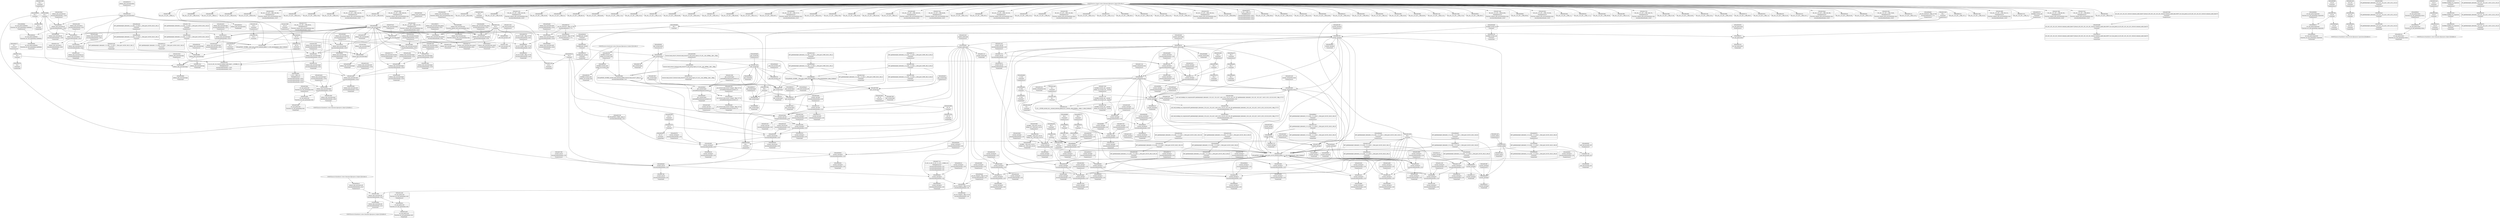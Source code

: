 digraph {
	CE0x4629170 [shape=record,shape=Mrecord,label="{CE0x4629170|80:_i32,_112:_i8*,_:_CRE_66,67_}"]
	CE0x461d5b0 [shape=record,shape=Mrecord,label="{CE0x461d5b0|_call_void_lockdep_rcu_suspicious(i8*_getelementptr_inbounds_(_25_x_i8_,_25_x_i8_*_.str3,_i32_0,_i32_0),_i32_218,_i8*_getelementptr_inbounds_(_45_x_i8_,_45_x_i8_*_.str12,_i32_0,_i32_0))_#10,_!dbg_!27727|security/selinux/hooks.c,218|*SummSource*}"]
	CE0x46062b0 [shape=record,shape=Mrecord,label="{CE0x46062b0|current_sid:tmp10|security/selinux/hooks.c,218|*SummSource*}"]
	CE0x461ce20 [shape=record,shape=Mrecord,label="{CE0x461ce20|i64*_getelementptr_inbounds_(_11_x_i64_,_11_x_i64_*___llvm_gcov_ctr125,_i64_0,_i64_1)|*Constant*}"]
	CE0x4623520 [shape=record,shape=Mrecord,label="{CE0x4623520|80:_i32,_112:_i8*,_:_CRE_7,8_}"]
	CE0x4631f40 [shape=record,shape=Mrecord,label="{CE0x4631f40|current_sid:bb|*SummSink*}"]
	CE0x460ac30 [shape=record,shape=Mrecord,label="{CE0x460ac30|80:_i32,_112:_i8*,_:_CRE_32,33_}"]
	"CONST[source:0(mediator),value:0(static)][purpose:{operation}][SnkIdx:3]"
	CE0x464a800 [shape=record,shape=Mrecord,label="{CE0x464a800|current_sid:tobool|security/selinux/hooks.c,218|*SummSource*}"]
	CE0x5bc4c10 [shape=record,shape=Mrecord,label="{CE0x5bc4c10|80:_i32,_112:_i8*,_:_CRE_16,17_}"]
	CE0x461bb60 [shape=record,shape=Mrecord,label="{CE0x461bb60|selinux_sem_associate:call3|security/selinux/hooks.c,5424}"]
	CE0x46327d0 [shape=record,shape=Mrecord,label="{CE0x46327d0|GLOBAL:current_sid.__warned|Global_var:current_sid.__warned|*SummSink*}"]
	CE0x460bd90 [shape=record,shape=Mrecord,label="{CE0x460bd90|i64_1|*Constant*}"]
	CE0x46574f0 [shape=record,shape=Mrecord,label="{CE0x46574f0|current_sid:sid|security/selinux/hooks.c,220|*SummSink*}"]
	CE0x5b162d0 [shape=record,shape=Mrecord,label="{CE0x5b162d0|i64_1|*Constant*|*SummSink*}"]
	CE0x462a920 [shape=record,shape=Mrecord,label="{CE0x462a920|selinux_sem_associate:type|security/selinux/hooks.c,5421|*SummSource*}"]
	CE0x4606eb0 [shape=record,shape=Mrecord,label="{CE0x4606eb0|current_sid:tmp10|security/selinux/hooks.c,218}"]
	CE0x4613ba0 [shape=record,shape=Mrecord,label="{CE0x4613ba0|80:_i32,_112:_i8*,_:_CRE_184,188_|*MultipleSource*|Function::selinux_sem_associate&Arg::sma::|security/selinux/hooks.c,5419}"]
	CE0x4607060 [shape=record,shape=Mrecord,label="{CE0x4607060|i64_5|*Constant*|*SummSink*}"]
	CE0x4628ce0 [shape=record,shape=Mrecord,label="{CE0x4628ce0|80:_i32,_112:_i8*,_:_CRE_62,63_}"]
	CE0x460fe50 [shape=record,shape=Mrecord,label="{CE0x460fe50|current_sid:tmp}"]
	CE0x46380d0 [shape=record,shape=Mrecord,label="{CE0x46380d0|current_sid:tmp24|security/selinux/hooks.c,220}"]
	CE0x4635080 [shape=record,shape=Mrecord,label="{CE0x4635080|%struct.task_struct*_(%struct.task_struct**)*_asm_movq_%gs:$_1:P_,$0_,_r,im,_dirflag_,_fpsr_,_flags_|*SummSource*}"]
	CE0x4637de0 [shape=record,shape=Mrecord,label="{CE0x4637de0|i64*_getelementptr_inbounds_(_2_x_i64_,_2_x_i64_*___llvm_gcov_ctr98,_i64_0,_i64_0)|*Constant*}"]
	CE0x460de00 [shape=record,shape=Mrecord,label="{CE0x460de00|i64*_getelementptr_inbounds_(_11_x_i64_,_11_x_i64_*___llvm_gcov_ctr125,_i64_0,_i64_6)|*Constant*|*SummSource*}"]
	CE0x4652c20 [shape=record,shape=Mrecord,label="{CE0x4652c20|current_sid:call4|security/selinux/hooks.c,218}"]
	CE0x46307d0 [shape=record,shape=Mrecord,label="{CE0x46307d0|_ret_%struct.task_struct*_%tmp4,_!dbg_!27714|./arch/x86/include/asm/current.h,14|*SummSource*}"]
	CE0x4656b40 [shape=record,shape=Mrecord,label="{CE0x4656b40|get_current:tmp4|./arch/x86/include/asm/current.h,14}"]
	CE0x45fb870 [shape=record,shape=Mrecord,label="{CE0x45fb870|selinux_sem_associate:sem_perm1|security/selinux/hooks.c,5422|*SummSource*}"]
	CE0x46289a0 [shape=record,shape=Mrecord,label="{CE0x46289a0|selinux_sem_associate:call|security/selinux/hooks.c,5417|*SummSink*}"]
	CE0x4609040 [shape=record,shape=Mrecord,label="{CE0x4609040|_ret_i32_%retval.0,_!dbg_!27728|security/selinux/avc.c,775|*SummSink*}"]
	CE0x4616b60 [shape=record,shape=Mrecord,label="{CE0x4616b60|current_sid:tmp7|security/selinux/hooks.c,218}"]
	CE0x464d640 [shape=record,shape=Mrecord,label="{CE0x464d640|i64*_getelementptr_inbounds_(_11_x_i64_,_11_x_i64_*___llvm_gcov_ctr125,_i64_0,_i64_9)|*Constant*}"]
	CE0x464c9b0 [shape=record,shape=Mrecord,label="{CE0x464c9b0|i32_218|*Constant*}"]
	CE0x460ab40 [shape=record,shape=Mrecord,label="{CE0x460ab40|80:_i32,_112:_i8*,_:_CRE_31,32_}"]
	CE0x461e990 [shape=record,shape=Mrecord,label="{CE0x461e990|current_sid:tmp13|security/selinux/hooks.c,218|*SummSource*}"]
	CE0x460fd40 [shape=record,shape=Mrecord,label="{CE0x460fd40|i64*_getelementptr_inbounds_(_11_x_i64_,_11_x_i64_*___llvm_gcov_ctr125,_i64_0,_i64_0)|*Constant*|*SummSink*}"]
	CE0x464f140 [shape=record,shape=Mrecord,label="{CE0x464f140|current_sid:tmp15|security/selinux/hooks.c,218|*SummSink*}"]
	CE0x46056c0 [shape=record,shape=Mrecord,label="{CE0x46056c0|_ret_i32_%call3,_!dbg_!27729|security/selinux/hooks.c,5424|*SummSink*}"]
	CE0x4658110 [shape=record,shape=Mrecord,label="{CE0x4658110|current_sid:tmp5|security/selinux/hooks.c,218}"]
	CE0x4619c00 [shape=record,shape=Mrecord,label="{CE0x4619c00|current_sid:tmp18|security/selinux/hooks.c,218|*SummSource*}"]
	CE0x461f200 [shape=record,shape=Mrecord,label="{CE0x461f200|selinux_sem_associate:tmp3}"]
	CE0x4635df0 [shape=record,shape=Mrecord,label="{CE0x4635df0|current_sid:tmp22|security/selinux/hooks.c,218}"]
	CE0x46215b0 [shape=record,shape=Mrecord,label="{CE0x46215b0|80:_i32,_112:_i8*,_:_CRE_76,80_|*MultipleSource*|Function::selinux_sem_associate&Arg::sma::|security/selinux/hooks.c,5419}"]
	CE0x4634f00 [shape=record,shape=Mrecord,label="{CE0x4634f00|%struct.task_struct*_(%struct.task_struct**)*_asm_movq_%gs:$_1:P_,$0_,_r,im,_dirflag_,_fpsr_,_flags_}"]
	CE0x4655890 [shape=record,shape=Mrecord,label="{CE0x4655890|current_sid:tmp20|security/selinux/hooks.c,218|*SummSink*}"]
	CE0x46193d0 [shape=record,shape=Mrecord,label="{CE0x46193d0|current_sid:tmp17|security/selinux/hooks.c,218}"]
	CE0x4605c10 [shape=record,shape=Mrecord,label="{CE0x4605c10|current_sid:if.then|*SummSink*}"]
	CE0x464ed50 [shape=record,shape=Mrecord,label="{CE0x464ed50|i1_true|*Constant*|*SummSink*}"]
	CE0x4628110 [shape=record,shape=Mrecord,label="{CE0x4628110|80:_i32,_112:_i8*,_:_CRE_14,15_}"]
	CE0x4605ff0 [shape=record,shape=Mrecord,label="{CE0x4605ff0|_call_void_mcount()_#3|*SummSink*}"]
	CE0x4614590 [shape=record,shape=Mrecord,label="{CE0x4614590|i32_1|*Constant*|*SummSource*}"]
	CE0x46298f0 [shape=record,shape=Mrecord,label="{CE0x46298f0|i32_1|*Constant*}"]
	CE0x59e4620 [shape=record,shape=Mrecord,label="{CE0x59e4620|selinux_sem_associate:sma|Function::selinux_sem_associate&Arg::sma::|*SummSink*}"]
	CE0x461cc60 [shape=record,shape=Mrecord,label="{CE0x461cc60|_call_void_lockdep_rcu_suspicious(i8*_getelementptr_inbounds_(_25_x_i8_,_25_x_i8_*_.str3,_i32_0,_i32_0),_i32_218,_i8*_getelementptr_inbounds_(_45_x_i8_,_45_x_i8_*_.str12,_i32_0,_i32_0))_#10,_!dbg_!27727|security/selinux/hooks.c,218}"]
	CE0x4651920 [shape=record,shape=Mrecord,label="{CE0x4651920|current_sid:bb}"]
	CE0x4632e60 [shape=record,shape=Mrecord,label="{CE0x4632e60|current_sid:tmp8|security/selinux/hooks.c,218|*SummSource*}"]
	CE0x461d090 [shape=record,shape=Mrecord,label="{CE0x461d090|current_sid:tmp1|*SummSink*}"]
	CE0x46083f0 [shape=record,shape=Mrecord,label="{CE0x46083f0|i32_64|*Constant*|*SummSource*}"]
	CE0x461c6a0 [shape=record,shape=Mrecord,label="{CE0x461c6a0|i8_1|*Constant*|*SummSource*}"]
	CE0x4636400 [shape=record,shape=Mrecord,label="{CE0x4636400|current_sid:tmp23|security/selinux/hooks.c,218|*SummSource*}"]
	CE0x4617570 [shape=record,shape=Mrecord,label="{CE0x4617570|80:_i32,_112:_i8*,_:_CRE_80,84_|*MultipleSource*|Function::selinux_sem_associate&Arg::sma::|security/selinux/hooks.c,5419}"]
	CE0x4632060 [shape=record,shape=Mrecord,label="{CE0x4632060|current_sid:land.lhs.true2}"]
	CE0x45fbf40 [shape=record,shape=Mrecord,label="{CE0x45fbf40|selinux_sem_associate:key|security/selinux/hooks.c,5422}"]
	CE0x462c710 [shape=record,shape=Mrecord,label="{CE0x462c710|current_sid:tmp4|security/selinux/hooks.c,218}"]
	CE0x460f580 [shape=record,shape=Mrecord,label="{CE0x460f580|selinux_sem_associate:ad|security/selinux/hooks.c, 5416}"]
	CE0x460d120 [shape=record,shape=Mrecord,label="{CE0x460d120|80:_i32,_112:_i8*,_:_CRE_70,71_}"]
	CE0x46118e0 [shape=record,shape=Mrecord,label="{CE0x46118e0|80:_i32,_112:_i8*,_:_CRE_24,25_}"]
	CE0x4638710 [shape=record,shape=Mrecord,label="{CE0x4638710|i64*_getelementptr_inbounds_(_2_x_i64_,_2_x_i64_*___llvm_gcov_ctr98,_i64_0,_i64_0)|*Constant*|*SummSource*}"]
	CE0x4658180 [shape=record,shape=Mrecord,label="{CE0x4658180|GLOBAL:__llvm_gcov_ctr125|Global_var:__llvm_gcov_ctr125}"]
	CE0x4614bf0 [shape=record,shape=Mrecord,label="{CE0x4614bf0|80:_i32,_112:_i8*,_:_CRE_104,112_|*MultipleSource*|Function::selinux_sem_associate&Arg::sma::|security/selinux/hooks.c,5419}"]
	CE0x461def0 [shape=record,shape=Mrecord,label="{CE0x461def0|i8*_getelementptr_inbounds_(_25_x_i8_,_25_x_i8_*_.str3,_i32_0,_i32_0)|*Constant*|*SummSink*}"]
	CE0x4621bd0 [shape=record,shape=Mrecord,label="{CE0x4621bd0|i32_0|*Constant*|*SummSource*}"]
	CE0x46241e0 [shape=record,shape=Mrecord,label="{CE0x46241e0|i16_25|*Constant*|*SummSource*}"]
	CE0x4632ed0 [shape=record,shape=Mrecord,label="{CE0x4632ed0|current_sid:if.then}"]
	CE0x460d750 [shape=record,shape=Mrecord,label="{CE0x460d750|current_sid:tmp12|security/selinux/hooks.c,218}"]
	CE0x4602070 [shape=record,shape=Mrecord,label="{CE0x4602070|GLOBAL:current_sid|*Constant*|*SummSource*}"]
	CE0x461ea00 [shape=record,shape=Mrecord,label="{CE0x461ea00|current_sid:tmp13|security/selinux/hooks.c,218|*SummSink*}"]
	CE0x4612210 [shape=record,shape=Mrecord,label="{CE0x4612210|80:_i32,_112:_i8*,_:_CRE_2,3_}"]
	CE0x4617b90 [shape=record,shape=Mrecord,label="{CE0x4617b90|80:_i32,_112:_i8*,_:_CRE_96,100_|*MultipleSource*|Function::selinux_sem_associate&Arg::sma::|security/selinux/hooks.c,5419}"]
	CE0x462b910 [shape=record,shape=Mrecord,label="{CE0x462b910|selinux_sem_associate:u|security/selinux/hooks.c,5422}"]
	CE0x4603e40 [shape=record,shape=Mrecord,label="{CE0x4603e40|i64*_getelementptr_inbounds_(_2_x_i64_,_2_x_i64_*___llvm_gcov_ctr319,_i64_0,_i64_1)|*Constant*}"]
	CE0x461a2d0 [shape=record,shape=Mrecord,label="{CE0x461a2d0|avc_has_perm:ssid|Function::avc_has_perm&Arg::ssid::|*SummSource*}"]
	CE0x46178c0 [shape=record,shape=Mrecord,label="{CE0x46178c0|80:_i32,_112:_i8*,_:_CRE_88,92_|*MultipleSource*|Function::selinux_sem_associate&Arg::sma::|security/selinux/hooks.c,5419}"]
	CE0x4619a10 [shape=record,shape=Mrecord,label="{CE0x4619a10|current_sid:tmp18|security/selinux/hooks.c,218}"]
	CE0x461f3e0 [shape=record,shape=Mrecord,label="{CE0x461f3e0|80:_i32,_112:_i8*,_:_CRE_42,43_}"]
	CE0x4655570 [shape=record,shape=Mrecord,label="{CE0x4655570|current_sid:tmp20|security/selinux/hooks.c,218}"]
	CE0x462ba80 [shape=record,shape=Mrecord,label="{CE0x462ba80|selinux_sem_associate:call3|security/selinux/hooks.c,5424|*SummSource*}"]
	CE0x657f9f0 [shape=record,shape=Mrecord,label="{CE0x657f9f0|80:_i32,_112:_i8*,_:_CRE_0,1_}"]
	CE0x4635490 [shape=record,shape=Mrecord,label="{CE0x4635490|i32_22|*Constant*|*SummSource*}"]
	CE0x46556f0 [shape=record,shape=Mrecord,label="{CE0x46556f0|current_sid:tmp20|security/selinux/hooks.c,218|*SummSource*}"]
	CE0x4621ce0 [shape=record,shape=Mrecord,label="{CE0x4621ce0|i32_0|*Constant*|*SummSink*}"]
	CE0x46359c0 [shape=record,shape=Mrecord,label="{CE0x46359c0|current_sid:security|security/selinux/hooks.c,218}"]
	CE0x4650f70 [shape=record,shape=Mrecord,label="{CE0x4650f70|i64*_getelementptr_inbounds_(_11_x_i64_,_11_x_i64_*___llvm_gcov_ctr125,_i64_0,_i64_8)|*Constant*|*SummSource*}"]
	CE0x460f0d0 [shape=record,shape=Mrecord,label="{CE0x460f0d0|80:_i32,_112:_i8*,_:_CRE_53,54_}"]
	CE0x4605070 [shape=record,shape=Mrecord,label="{CE0x4605070|selinux_sem_associate:entry|*SummSource*}"]
	CE0x4604db0 [shape=record,shape=Mrecord,label="{CE0x4604db0|selinux_sem_associate:sma|Function::selinux_sem_associate&Arg::sma::}"]
	CE0x4626230 [shape=record,shape=Mrecord,label="{CE0x4626230|selinux_sem_associate:tmp|*SummSource*}"]
	CE0x4655030 [shape=record,shape=Mrecord,label="{CE0x4655030|i64*_getelementptr_inbounds_(_11_x_i64_,_11_x_i64_*___llvm_gcov_ctr125,_i64_0,_i64_10)|*Constant*}"]
	CE0x4623480 [shape=record,shape=Mrecord,label="{CE0x4623480|80:_i32,_112:_i8*,_:_CRE_6,7_}"]
	CE0x462b8a0 [shape=record,shape=Mrecord,label="{CE0x462b8a0|selinux_sem_associate:ipc_id|security/selinux/hooks.c,5422}"]
	CE0x460be00 [shape=record,shape=Mrecord,label="{CE0x460be00|selinux_sem_associate:tmp1}"]
	CE0x46360e0 [shape=record,shape=Mrecord,label="{CE0x46360e0|current_sid:tmp23|security/selinux/hooks.c,218}"]
	CE0x46165d0 [shape=record,shape=Mrecord,label="{CE0x46165d0|current_sid:tmp5|security/selinux/hooks.c,218|*SummSource*}"]
	CE0x4607f50 [shape=record,shape=Mrecord,label="{CE0x4607f50|i32_64|*Constant*}"]
	CE0x461a400 [shape=record,shape=Mrecord,label="{CE0x461a400|avc_has_perm:tsid|Function::avc_has_perm&Arg::tsid::}"]
	CE0x462a380 [shape=record,shape=Mrecord,label="{CE0x462a380|selinux_sem_associate:tmp5|security/selinux/hooks.c,5419|*SummSource*}"]
	CE0x4615c60 [shape=record,shape=Mrecord,label="{CE0x4615c60|selinux_sem_associate:tmp3|*SummSink*}"]
	CE0x4632900 [shape=record,shape=Mrecord,label="{CE0x4632900|current_sid:tmp8|security/selinux/hooks.c,218}"]
	CE0x4655da0 [shape=record,shape=Mrecord,label="{CE0x4655da0|GLOBAL:get_current|*Constant*}"]
	CE0x460ad20 [shape=record,shape=Mrecord,label="{CE0x460ad20|80:_i32,_112:_i8*,_:_CRE_33,34_}"]
	CE0x4652eb0 [shape=record,shape=Mrecord,label="{CE0x4652eb0|current_sid:call4|security/selinux/hooks.c,218|*SummSource*}"]
	CE0x4614e00 [shape=record,shape=Mrecord,label="{CE0x4614e00|80:_i32,_112:_i8*,_:_CRE_112,120_|*MultipleSource*|Function::selinux_sem_associate&Arg::sma::|security/selinux/hooks.c,5419}"]
	CE0x4615d30 [shape=record,shape=Mrecord,label="{CE0x4615d30|_call_void_mcount()_#3}"]
	CE0x4616390 [shape=record,shape=Mrecord,label="{CE0x4616390|80:_i32,_112:_i8*,_:_CRE_61,62_}"]
	CE0x4613600 [shape=record,shape=Mrecord,label="{CE0x4613600|80:_i32,_112:_i8*,_:_CRE_160,168_|*MultipleSource*|Function::selinux_sem_associate&Arg::sma::|security/selinux/hooks.c,5419}"]
	CE0x4618a40 [shape=record,shape=Mrecord,label="{CE0x4618a40|i64*_getelementptr_inbounds_(_2_x_i64_,_2_x_i64_*___llvm_gcov_ctr319,_i64_0,_i64_0)|*Constant*}"]
	CE0x462abf0 [shape=record,shape=Mrecord,label="{CE0x462abf0|i32_(i32,_i32,_i16,_i32,_%struct.common_audit_data*)*_bitcast_(i32_(i32,_i32,_i16,_i32,_%struct.common_audit_data.495*)*_avc_has_perm_to_i32_(i32,_i32,_i16,_i32,_%struct.common_audit_data*)*)|*Constant*}"]
	CE0x5cbebc0 [shape=record,shape=Mrecord,label="{CE0x5cbebc0|selinux_sem_associate:sem_perm|security/selinux/hooks.c,5419|*SummSink*}"]
	CE0x4601790 [shape=record,shape=Mrecord,label="{CE0x4601790|_call_void_mcount()_#3}"]
	CE0x4622e90 [shape=record,shape=Mrecord,label="{CE0x4622e90|80:_i32,_112:_i8*,_:_CRE_20,21_}"]
	CE0x4634ac0 [shape=record,shape=Mrecord,label="{CE0x4634ac0|current_sid:land.lhs.true}"]
	"CONST[source:0(mediator),value:2(dynamic)][purpose:{subject}][SnkIdx:0]"
	CE0x4611f80 [shape=record,shape=Mrecord,label="{CE0x4611f80|selinux_sem_associate:call|security/selinux/hooks.c,5417}"]
	CE0x46107b0 [shape=record,shape=Mrecord,label="{CE0x46107b0|i32_78|*Constant*|*SummSink*}"]
	CE0x4611700 [shape=record,shape=Mrecord,label="{CE0x4611700|i64*_getelementptr_inbounds_(_2_x_i64_,_2_x_i64_*___llvm_gcov_ctr319,_i64_0,_i64_0)|*Constant*|*SummSource*}"]
	CE0x4620d80 [shape=record,shape=Mrecord,label="{CE0x4620d80|80:_i32,_112:_i8*,_:_CRE_47,48_}"]
	CE0x461be50 [shape=record,shape=Mrecord,label="{CE0x461be50|selinux_sem_associate:tmp7|security/selinux/hooks.c,5424|*SummSource*}"]
	CE0x464aba0 [shape=record,shape=Mrecord,label="{CE0x464aba0|i64_2|*Constant*|*SummSink*}"]
	CE0x4627e90 [shape=record,shape=Mrecord,label="{CE0x4627e90|80:_i32,_112:_i8*,_:_CRE_9,10_}"]
	CE0x4649fe0 [shape=record,shape=Mrecord,label="{CE0x4649fe0|current_sid:tmp4|security/selinux/hooks.c,218|*SummSink*}"]
	CE0x462b130 [shape=record,shape=Mrecord,label="{CE0x462b130|avc_has_perm:entry|*SummSink*}"]
	CE0x462c810 [shape=record,shape=Mrecord,label="{CE0x462c810|current_sid:tmp4|security/selinux/hooks.c,218|*SummSource*}"]
	CE0x45fa770 [shape=record,shape=Mrecord,label="{CE0x45fa770|selinux_sem_associate:sem_perm1|security/selinux/hooks.c,5422|*SummSink*}"]
	CE0x4631040 [shape=record,shape=Mrecord,label="{CE0x4631040|current_sid:do.end|*SummSource*}"]
	CE0x4623770 [shape=record,shape=Mrecord,label="{CE0x4623770|selinux_sem_associate:security|security/selinux/hooks.c,5419|*SummSink*}"]
	CE0x4613210 [shape=record,shape=Mrecord,label="{CE0x4613210|80:_i32,_112:_i8*,_:_CRE_144,152_|*MultipleSource*|Function::selinux_sem_associate&Arg::sma::|security/selinux/hooks.c,5419}"]
	CE0x461e150 [shape=record,shape=Mrecord,label="{CE0x461e150|GLOBAL:lockdep_rcu_suspicious|*Constant*|*SummSource*}"]
	CE0x462a3f0 [shape=record,shape=Mrecord,label="{CE0x462a3f0|selinux_sem_associate:tmp5|security/selinux/hooks.c,5419|*SummSink*}"]
	CE0x4611c50 [shape=record,shape=Mrecord,label="{CE0x4611c50|80:_i32,_112:_i8*,_:_CRE_28,29_}"]
	CE0x4649410 [shape=record,shape=Mrecord,label="{CE0x4649410|current_sid:tobool1|security/selinux/hooks.c,218|*SummSink*}"]
	CE0x4613d80 [shape=record,shape=Mrecord,label="{CE0x4613d80|80:_i32,_112:_i8*,_:_CRE_188,192_|*MultipleSource*|Function::selinux_sem_associate&Arg::sma::|security/selinux/hooks.c,5419}"]
	CE0x4606d40 [shape=record,shape=Mrecord,label="{CE0x4606d40|i64_4|*Constant*|*SummSink*}"]
	CE0x4616130 [shape=record,shape=Mrecord,label="{CE0x4616130|80:_i32,_112:_i8*,_:_CRE_59,60_}"]
	CE0x4607b80 [shape=record,shape=Mrecord,label="{CE0x4607b80|selinux_sem_associate:tmp4|security/selinux/hooks.c,5419|*SummSink*}"]
	CE0x45fc580 [shape=record,shape=Mrecord,label="{CE0x45fc580|selinux_sem_associate:tmp6|security/selinux/hooks.c,5422}"]
	CE0x460d8c0 [shape=record,shape=Mrecord,label="{CE0x460d8c0|current_sid:tmp12|security/selinux/hooks.c,218|*SummSource*}"]
	CE0x4608bb0 [shape=record,shape=Mrecord,label="{CE0x4608bb0|avc_has_perm:auditdata|Function::avc_has_perm&Arg::auditdata::|*SummSource*}"]
	CE0x4637b90 [shape=record,shape=Mrecord,label="{CE0x4637b90|i64*_getelementptr_inbounds_(_2_x_i64_,_2_x_i64_*___llvm_gcov_ctr98,_i64_0,_i64_0)|*Constant*|*SummSink*}"]
	CE0x4624d00 [shape=record,shape=Mrecord,label="{CE0x4624d00|current_sid:tmp|*SummSource*}"]
	CE0x460f330 [shape=record,shape=Mrecord,label="{CE0x460f330|80:_i32,_112:_i8*,_:_CRE_55,56_}"]
	CE0x4657f00 [shape=record,shape=Mrecord,label="{CE0x4657f00|i64_0|*Constant*|*SummSink*}"]
	CE0x461f960 [shape=record,shape=Mrecord,label="{CE0x461f960|COLLAPSED:_GCMRE___llvm_gcov_ctr319_internal_global_2_x_i64_zeroinitializer:_elem_0:default:}"]
	CE0x462c670 [shape=record,shape=Mrecord,label="{CE0x462c670|i64_3|*Constant*|*SummSink*}"]
	CE0x4675b50 [shape=record,shape=Mrecord,label="{CE0x4675b50|get_current:tmp1|*SummSink*}"]
	CE0x4606f20 [shape=record,shape=Mrecord,label="{CE0x4606f20|i64_5|*Constant*}"]
	CE0x4624040 [shape=record,shape=Mrecord,label="{CE0x4624040|i16_25|*Constant*}"]
	CE0x4626aa0 [shape=record,shape=Mrecord,label="{CE0x4626aa0|_ret_i32_%tmp24,_!dbg_!27742|security/selinux/hooks.c,220|*SummSource*}"]
	CE0x4632ca0 [shape=record,shape=Mrecord,label="{CE0x4632ca0|0:_i8,_:_GCMR_current_sid.__warned_internal_global_i8_0,_section_.data.unlikely_,_align_1:_elem_0:default:}"]
	CE0x4608b40 [shape=record,shape=Mrecord,label="{CE0x4608b40|avc_has_perm:auditdata|Function::avc_has_perm&Arg::auditdata::}"]
	CE0x4615150 [shape=record,shape=Mrecord,label="{CE0x4615150|80:_i32,_112:_i8*,_:_CRE_128,136_|*MultipleSource*|Function::selinux_sem_associate&Arg::sma::|security/selinux/hooks.c,5419}"]
	CE0x4625be0 [shape=record,shape=Mrecord,label="{CE0x4625be0|80:_i32,_112:_i8*,_:_CRE_35,36_}"]
	CE0x4616e30 [shape=record,shape=Mrecord,label="{CE0x4616e30|80:_i32,_112:_i8*,_:_CRE_3,4_}"]
	CE0x464d240 [shape=record,shape=Mrecord,label="{CE0x464d240|i8*_getelementptr_inbounds_(_45_x_i8_,_45_x_i8_*_.str12,_i32_0,_i32_0)|*Constant*}"]
	CE0x4690150 [shape=record,shape=Mrecord,label="{CE0x4690150|_call_void_mcount()_#3}"]
	CE0x4631110 [shape=record,shape=Mrecord,label="{CE0x4631110|current_sid:do.end|*SummSink*}"]
	CE0x460cff0 [shape=record,shape=Mrecord,label="{CE0x460cff0|80:_i32,_112:_i8*,_:_CRE_69,70_}"]
	CE0x461c000 [shape=record,shape=Mrecord,label="{CE0x461c000|selinux_sem_associate:tmp7|security/selinux/hooks.c,5424|*SummSink*}"]
	CE0x462c590 [shape=record,shape=Mrecord,label="{CE0x462c590|i64_3|*Constant*}"]
	CE0x4635f70 [shape=record,shape=Mrecord,label="{CE0x4635f70|current_sid:tmp22|security/selinux/hooks.c,218|*SummSource*}"]
	CE0x45fbcc0 [shape=record,shape=Mrecord,label="{CE0x45fbcc0|i32_(i32,_i32,_i16,_i32,_%struct.common_audit_data*)*_bitcast_(i32_(i32,_i32,_i16,_i32,_%struct.common_audit_data.495*)*_avc_has_perm_to_i32_(i32,_i32,_i16,_i32,_%struct.common_audit_data*)*)|*Constant*|*SummSink*}"]
	CE0x4657390 [shape=record,shape=Mrecord,label="{CE0x4657390|current_sid:sid|security/selinux/hooks.c,220|*SummSource*}"]
	CE0x4689e90 [shape=record,shape=Mrecord,label="{CE0x4689e90|COLLAPSED:_GCMRE___llvm_gcov_ctr98_internal_global_2_x_i64_zeroinitializer:_elem_0:default:}"]
	CE0x468c930 [shape=record,shape=Mrecord,label="{CE0x468c930|GLOBAL:current_task|Global_var:current_task|*SummSource*}"]
	CE0x46093d0 [shape=record,shape=Mrecord,label="{CE0x46093d0|_ret_i32_%call3,_!dbg_!27729|security/selinux/hooks.c,5424}"]
	CE0x4619d80 [shape=record,shape=Mrecord,label="{CE0x4619d80|current_sid:tmp18|security/selinux/hooks.c,218|*SummSink*}"]
	CE0x461d620 [shape=record,shape=Mrecord,label="{CE0x461d620|_call_void_lockdep_rcu_suspicious(i8*_getelementptr_inbounds_(_25_x_i8_,_25_x_i8_*_.str3,_i32_0,_i32_0),_i32_218,_i8*_getelementptr_inbounds_(_45_x_i8_,_45_x_i8_*_.str12,_i32_0,_i32_0))_#10,_!dbg_!27727|security/selinux/hooks.c,218|*SummSink*}"]
	CE0x460e0b0 [shape=record,shape=Mrecord,label="{CE0x460e0b0|i64*_getelementptr_inbounds_(_11_x_i64_,_11_x_i64_*___llvm_gcov_ctr125,_i64_0,_i64_6)|*Constant*|*SummSink*}"]
	CE0x461b1d0 [shape=record,shape=Mrecord,label="{CE0x461b1d0|selinux_sem_associate:sid2|security/selinux/hooks.c,5424|*SummSource*}"]
	CE0x4638460 [shape=record,shape=Mrecord,label="{CE0x4638460|get_current:bb|*SummSource*}"]
	CE0x4628f10 [shape=record,shape=Mrecord,label="{CE0x4628f10|80:_i32,_112:_i8*,_:_CRE_64,65_}"]
	CE0x468c9c0 [shape=record,shape=Mrecord,label="{CE0x468c9c0|GLOBAL:current_task|Global_var:current_task|*SummSink*}"]
	CE0x46577c0 [shape=record,shape=Mrecord,label="{CE0x46577c0|0:_i32,_4:_i32,_8:_i32,_12:_i32,_:_CMRE_4,8_|*MultipleSource*|security/selinux/hooks.c,218|security/selinux/hooks.c,218|security/selinux/hooks.c,220}"]
	CE0x460be90 [shape=record,shape=Mrecord,label="{CE0x460be90|i64*_getelementptr_inbounds_(_11_x_i64_,_11_x_i64_*___llvm_gcov_ctr125,_i64_0,_i64_1)|*Constant*|*SummSource*}"]
	CE0x5bc4d50 [shape=record,shape=Mrecord,label="{CE0x5bc4d50|80:_i32,_112:_i8*,_:_CRE_17,18_}"]
	CE0x4627d10 [shape=record,shape=Mrecord,label="{CE0x4627d10|i8_4|*Constant*}"]
	CE0x460efa0 [shape=record,shape=Mrecord,label="{CE0x460efa0|80:_i32,_112:_i8*,_:_CRE_52,53_}"]
	CE0x4624c90 [shape=record,shape=Mrecord,label="{CE0x4624c90|COLLAPSED:_GCMRE___llvm_gcov_ctr125_internal_global_11_x_i64_zeroinitializer:_elem_0:default:}"]
	CE0x464f060 [shape=record,shape=Mrecord,label="{CE0x464f060|i64*_getelementptr_inbounds_(_11_x_i64_,_11_x_i64_*___llvm_gcov_ctr125,_i64_0,_i64_8)|*Constant*}"]
	CE0x4609220 [shape=record,shape=Mrecord,label="{CE0x4609220|current_sid:do.body}"]
	CE0x4610660 [shape=record,shape=Mrecord,label="{CE0x4610660|i32_78|*Constant*}"]
	CE0x463a050 [shape=record,shape=Mrecord,label="{CE0x463a050|get_current:tmp4|./arch/x86/include/asm/current.h,14|*SummSink*}"]
	CE0x464ff20 [shape=record,shape=Mrecord,label="{CE0x464ff20|current_sid:tmp8|security/selinux/hooks.c,218|*SummSink*}"]
	CE0x4610820 [shape=record,shape=Mrecord,label="{CE0x4610820|i32_78|*Constant*|*SummSource*}"]
	CE0x4636580 [shape=record,shape=Mrecord,label="{CE0x4636580|current_sid:tmp23|security/selinux/hooks.c,218|*SummSink*}"]
	"CONST[source:1(input),value:2(dynamic)][purpose:{object}][SrcIdx:1]"
	CE0x462c500 [shape=record,shape=Mrecord,label="{CE0x462c500|i64_0|*Constant*}"]
	CE0x4627f30 [shape=record,shape=Mrecord,label="{CE0x4627f30|80:_i32,_112:_i8*,_:_CRE_12,13_}"]
	CE0x46087a0 [shape=record,shape=Mrecord,label="{CE0x46087a0|_ret_i32_%retval.0,_!dbg_!27728|security/selinux/avc.c,775}"]
	CE0x4629880 [shape=record,shape=Mrecord,label="{CE0x4629880|selinux_sem_associate:tmp1|*SummSink*}"]
	CE0x46022f0 [shape=record,shape=Mrecord,label="{CE0x46022f0|current_sid:entry|*SummSource*}"]
	CE0x4604910 [shape=record,shape=Mrecord,label="{CE0x4604910|selinux_sem_associate:entry|*SummSink*}"]
	CE0x4629040 [shape=record,shape=Mrecord,label="{CE0x4629040|80:_i32,_112:_i8*,_:_CRE_65,66_}"]
	CE0x461f5c0 [shape=record,shape=Mrecord,label="{CE0x461f5c0|80:_i32,_112:_i8*,_:_CRE_44,45_}"]
	CE0x46123c0 [shape=record,shape=Mrecord,label="{CE0x46123c0|selinux_sem_associate:tmp|*SummSink*}"]
	CE0x46900b0 [shape=record,shape=Mrecord,label="{CE0x46900b0|get_current:tmp3|*SummSink*}"]
	CE0x4621110 [shape=record,shape=Mrecord,label="{CE0x4621110|80:_i32,_112:_i8*,_:_CRE_50,51_}"]
	CE0x4620bd0 [shape=record,shape=Mrecord,label="{CE0x4620bd0|selinux_sem_associate:tmp2|*SummSink*}"]
	CE0x4616000 [shape=record,shape=Mrecord,label="{CE0x4616000|80:_i32,_112:_i8*,_:_CRE_58,59_}"]
	CE0x46261c0 [shape=record,shape=Mrecord,label="{CE0x46261c0|i64*_getelementptr_inbounds_(_2_x_i64_,_2_x_i64_*___llvm_gcov_ctr319,_i64_0,_i64_0)|*Constant*|*SummSink*}"]
	CE0x4601510 [shape=record,shape=Mrecord,label="{CE0x4601510|current_sid:tmp2|*SummSink*}"]
	CE0x4630740 [shape=record,shape=Mrecord,label="{CE0x4630740|get_current:entry|*SummSink*}"]
	CE0x4635320 [shape=record,shape=Mrecord,label="{CE0x4635320|current_sid:tmp21|security/selinux/hooks.c,218|*SummSink*}"]
	CE0x46024b0 [shape=record,shape=Mrecord,label="{CE0x46024b0|selinux_sem_associate:bb|*SummSource*}"]
	CE0x464ea00 [shape=record,shape=Mrecord,label="{CE0x464ea00|i1_true|*Constant*}"]
	CE0x461d960 [shape=record,shape=Mrecord,label="{CE0x461d960|i8*_getelementptr_inbounds_(_25_x_i8_,_25_x_i8_*_.str3,_i32_0,_i32_0)|*Constant*|*SummSource*}"]
	CE0x464f3f0 [shape=record,shape=Mrecord,label="{CE0x464f3f0|current_sid:tmp16|security/selinux/hooks.c,218}"]
	CE0x461b8e0 [shape=record,shape=Mrecord,label="{CE0x461b8e0|4:_i32,_:_CRE_4,8_|*MultipleSource*|security/selinux/hooks.c,5424|security/selinux/hooks.c,5419|security/selinux/hooks.c,5419}"]
	CE0x461f8f0 [shape=record,shape=Mrecord,label="{CE0x461f8f0|selinux_sem_associate:tmp}"]
	"CONST[source:0(mediator),value:2(dynamic)][purpose:{object}][SnkIdx:1]"
	CE0x464e230 [shape=record,shape=Mrecord,label="{CE0x464e230|current_sid:tmp3}"]
	CE0x4667880 [shape=record,shape=Mrecord,label="{CE0x4667880|get_current:tmp}"]
	CE0x4649540 [shape=record,shape=Mrecord,label="{CE0x4649540|i64_4|*Constant*}"]
	CE0x4631220 [shape=record,shape=Mrecord,label="{CE0x4631220|i64*_getelementptr_inbounds_(_11_x_i64_,_11_x_i64_*___llvm_gcov_ctr125,_i64_0,_i64_0)|*Constant*}"]
	CE0x4656a00 [shape=record,shape=Mrecord,label="{CE0x4656a00|_call_void_mcount()_#3|*SummSource*}"]
	CE0x462a1f0 [shape=record,shape=Mrecord,label="{CE0x462a1f0|0:_i8,_8:_i32,_24:_%struct.selinux_audit_data*,_:_SCMRE_0,1_|*MultipleSource*|security/selinux/hooks.c, 5416|security/selinux/hooks.c,5421}"]
	CE0x4606c10 [shape=record,shape=Mrecord,label="{CE0x4606c10|i64_4|*Constant*|*SummSource*}"]
	CE0x4616d30 [shape=record,shape=Mrecord,label="{CE0x4616d30|80:_i32,_112:_i8*,_:_CRE_10,11_}"]
	CE0x4690010 [shape=record,shape=Mrecord,label="{CE0x4690010|get_current:tmp3|*SummSource*}"]
	CE0x4656d60 [shape=record,shape=Mrecord,label="{CE0x4656d60|current_sid:do.body|*SummSink*}"]
	CE0x4657a50 [shape=record,shape=Mrecord,label="{CE0x4657a50|get_current:bb}"]
	CE0x4625cd0 [shape=record,shape=Mrecord,label="{CE0x4625cd0|80:_i32,_112:_i8*,_:_CRE_36,37_}"]
	CE0x46023c0 [shape=record,shape=Mrecord,label="{CE0x46023c0|selinux_sem_associate:bb|*SummSink*}"]
	CE0x4629470 [shape=record,shape=Mrecord,label="{CE0x4629470|current_sid:call|security/selinux/hooks.c,218|*SummSink*}"]
	CE0x460da40 [shape=record,shape=Mrecord,label="{CE0x460da40|current_sid:tmp12|security/selinux/hooks.c,218|*SummSink*}"]
	CE0x460a440 [shape=record,shape=Mrecord,label="{CE0x460a440|i64*_getelementptr_inbounds_(_2_x_i64_,_2_x_i64_*___llvm_gcov_ctr319,_i64_0,_i64_1)|*Constant*|*SummSource*}"]
	CE0x4605520 [shape=record,shape=Mrecord,label="{CE0x4605520|_ret_i32_%call3,_!dbg_!27729|security/selinux/hooks.c,5424|*SummSource*}"]
	CE0x4619800 [shape=record,shape=Mrecord,label="{CE0x4619800|current_sid:tmp17|security/selinux/hooks.c,218|*SummSink*}"]
	CE0x4617450 [shape=record,shape=Mrecord,label="{CE0x4617450|GLOBAL:current_sid.__warned|Global_var:current_sid.__warned|*SummSource*}"]
	CE0x4610ab0 [shape=record,shape=Mrecord,label="{CE0x4610ab0|current_sid:cred|security/selinux/hooks.c,218|*SummSource*}"]
	CE0x460db70 [shape=record,shape=Mrecord,label="{CE0x460db70|i64*_getelementptr_inbounds_(_11_x_i64_,_11_x_i64_*___llvm_gcov_ctr125,_i64_0,_i64_6)|*Constant*}"]
	CE0x59e4690 [shape=record,shape=Mrecord,label="{CE0x59e4690|selinux_sem_associate:sem_perm|security/selinux/hooks.c,5419|*SummSource*}"]
	CE0x4608810 [shape=record,shape=Mrecord,label="{CE0x4608810|avc_has_perm:requested|Function::avc_has_perm&Arg::requested::}"]
	CE0x4613f60 [shape=record,shape=Mrecord,label="{CE0x4613f60|i32_10|*Constant*|*SummSource*}"]
	CE0x4655500 [shape=record,shape=Mrecord,label="{CE0x4655500|current_sid:tmp19|security/selinux/hooks.c,218|*SummSink*}"]
	CE0x46217c0 [shape=record,shape=Mrecord,label="{CE0x46217c0|current_sid:tmp|*SummSink*}"]
	CE0x4631a30 [shape=record,shape=Mrecord,label="{CE0x4631a30|current_sid:call|security/selinux/hooks.c,218|*SummSource*}"]
	CE0x4698320 [shape=record,shape=Mrecord,label="{CE0x4698320|get_current:tmp1|*SummSource*}"]
	CE0x460d4b0 [shape=record,shape=Mrecord,label="{CE0x460d4b0|80:_i32,_112:_i8*,_:_CRE_72,73_|*MultipleSource*|Function::selinux_sem_associate&Arg::sma::|security/selinux/hooks.c,5419}"]
	"CONST[source:0(mediator),value:2(dynamic)][purpose:{subject}][SrcIdx:3]"
	CE0x4626090 [shape=record,shape=Mrecord,label="{CE0x4626090|80:_i32,_112:_i8*,_:_CRE_40,41_}"]
	CE0x46309e0 [shape=record,shape=Mrecord,label="{CE0x46309e0|_ret_%struct.task_struct*_%tmp4,_!dbg_!27714|./arch/x86/include/asm/current.h,14}"]
	CE0x461b390 [shape=record,shape=Mrecord,label="{CE0x461b390|selinux_sem_associate:sid2|security/selinux/hooks.c,5424|*SummSink*}"]
	CE0x461abd0 [shape=record,shape=Mrecord,label="{CE0x461abd0|selinux_sem_associate:ipc_id|security/selinux/hooks.c,5422|*SummSource*}"]
	CE0x4605d10 [shape=record,shape=Mrecord,label="{CE0x4605d10|current_sid:tmp3|*SummSink*}"]
	CE0x46084d0 [shape=record,shape=Mrecord,label="{CE0x46084d0|i32_64|*Constant*|*SummSink*}"]
	CE0x46292a0 [shape=record,shape=Mrecord,label="{CE0x46292a0|80:_i32,_112:_i8*,_:_CRE_67,68_}"]
	CE0x46067c0 [shape=record,shape=Mrecord,label="{CE0x46067c0|current_sid:tmp11|security/selinux/hooks.c,218|*SummSource*}"]
	CE0x461c3a0 [shape=record,shape=Mrecord,label="{CE0x461c3a0|current_sid:tmp16|security/selinux/hooks.c,218|*SummSink*}"]
	CE0x461f0a0 [shape=record,shape=Mrecord,label="{CE0x461f0a0|selinux_sem_associate:tmp2|*SummSource*}"]
	CE0x464d300 [shape=record,shape=Mrecord,label="{CE0x464d300|i8*_getelementptr_inbounds_(_45_x_i8_,_45_x_i8_*_.str12,_i32_0,_i32_0)|*Constant*|*SummSource*}"]
	CE0x4619eb0 [shape=record,shape=Mrecord,label="{CE0x4619eb0|current_sid:tmp19|security/selinux/hooks.c,218}"]
	CE0x46080c0 [shape=record,shape=Mrecord,label="{CE0x46080c0|avc_has_perm:tclass|Function::avc_has_perm&Arg::tclass::|*SummSource*}"]
	CE0x5b16340 [shape=record,shape=Mrecord,label="{CE0x5b16340|selinux_sem_associate:tmp1|*SummSource*}"]
	CE0x4607100 [shape=record,shape=Mrecord,label="{CE0x4607100|current_sid:tmp9|security/selinux/hooks.c,218}"]
	CE0x4611980 [shape=record,shape=Mrecord,label="{CE0x4611980|80:_i32,_112:_i8*,_:_CRE_25,26_}"]
	CE0x4625140 [shape=record,shape=Mrecord,label="{CE0x4625140|i32_0|*Constant*}"]
	CE0x464e150 [shape=record,shape=Mrecord,label="{CE0x464e150|current_sid:tmp2}"]
	CE0x4622510 [shape=record,shape=Mrecord,label="{CE0x4622510|i32_22|*Constant*}"]
	CE0x461ac40 [shape=record,shape=Mrecord,label="{CE0x461ac40|selinux_sem_associate:ipc_id|security/selinux/hooks.c,5422|*SummSink*}"]
	CE0x461f4d0 [shape=record,shape=Mrecord,label="{CE0x461f4d0|80:_i32,_112:_i8*,_:_CRE_43,44_}"]
	CE0x46305a0 [shape=record,shape=Mrecord,label="{CE0x46305a0|get_current:entry}"]
	CE0x4634a20 [shape=record,shape=Mrecord,label="{CE0x4634a20|current_sid:if.end|*SummSink*}"]
	CE0x4608050 [shape=record,shape=Mrecord,label="{CE0x4608050|avc_has_perm:tclass|Function::avc_has_perm&Arg::tclass::}"]
	CE0x4623340 [shape=record,shape=Mrecord,label="{CE0x4623340|80:_i32,_112:_i8*,_:_CRE_4,5_}"]
	CE0x4614a80 [shape=record,shape=Mrecord,label="{CE0x4614a80|80:_i32,_112:_i8*,_:_CRE_100,102_|*MultipleSource*|Function::selinux_sem_associate&Arg::sma::|security/selinux/hooks.c,5419}"]
	CE0x46382b0 [shape=record,shape=Mrecord,label="{CE0x46382b0|current_sid:tmp24|security/selinux/hooks.c,220|*SummSink*}"]
	CE0x46120a0 [shape=record,shape=Mrecord,label="{CE0x46120a0|i64*_getelementptr_inbounds_(_2_x_i64_,_2_x_i64_*___llvm_gcov_ctr98,_i64_0,_i64_1)|*Constant*|*SummSink*}"]
	CE0x46176c0 [shape=record,shape=Mrecord,label="{CE0x46176c0|80:_i32,_112:_i8*,_:_CRE_84,88_|*MultipleSource*|Function::selinux_sem_associate&Arg::sma::|security/selinux/hooks.c,5419}"]
	CE0x4614480 [shape=record,shape=Mrecord,label="{CE0x4614480|current_sid:tobool|security/selinux/hooks.c,218|*SummSink*}"]
	CE0x4628200 [shape=record,shape=Mrecord,label="{CE0x4628200|80:_i32,_112:_i8*,_:_CRE_15,16_}"]
	CE0x460fbc0 [shape=record,shape=Mrecord,label="{CE0x460fbc0|i64*_getelementptr_inbounds_(_11_x_i64_,_11_x_i64_*___llvm_gcov_ctr125,_i64_0,_i64_0)|*Constant*|*SummSource*}"]
	CE0x464f0d0 [shape=record,shape=Mrecord,label="{CE0x464f0d0|current_sid:tmp15|security/selinux/hooks.c,218|*SummSource*}"]
	CE0x462c100 [shape=record,shape=Mrecord,label="{CE0x462c100|selinux_sem_associate:tmp6|security/selinux/hooks.c,5422|*SummSink*}"]
	CE0x46169d0 [shape=record,shape=Mrecord,label="{CE0x46169d0|current_sid:tmp6|security/selinux/hooks.c,218|*SummSink*}"]
	CE0x45fc680 [shape=record,shape=Mrecord,label="{CE0x45fc680|selinux_sem_associate:key|security/selinux/hooks.c,5422|*SummSource*}"]
	CE0x4628a10 [shape=record,shape=Mrecord,label="{CE0x4628a10|selinux_sem_associate:call|security/selinux/hooks.c,5417|*SummSource*}"]
	CE0x461c950 [shape=record,shape=Mrecord,label="{CE0x461c950|GLOBAL:lockdep_rcu_suspicious|*Constant*}"]
	CE0x46321d0 [shape=record,shape=Mrecord,label="{CE0x46321d0|current_sid:land.lhs.true2|*SummSource*}"]
	CE0x460aa50 [shape=record,shape=Mrecord,label="{CE0x460aa50|80:_i32,_112:_i8*,_:_CRE_30,31_}"]
	CE0x464ee80 [shape=record,shape=Mrecord,label="{CE0x464ee80|i64*_getelementptr_inbounds_(_11_x_i64_,_11_x_i64_*___llvm_gcov_ctr125,_i64_0,_i64_8)|*Constant*|*SummSink*}"]
	CE0x4623da0 [shape=record,shape=Mrecord,label="{CE0x4623da0|avc_has_perm:tsid|Function::avc_has_perm&Arg::tsid::|*SummSource*}"]
	CE0x46218c0 [shape=record,shape=Mrecord,label="{CE0x46218c0|current_sid:tmp1}"]
	CE0x45fbe10 [shape=record,shape=Mrecord,label="{CE0x45fbe10|avc_has_perm:entry}"]
	CE0x4614fa0 [shape=record,shape=Mrecord,label="{CE0x4614fa0|80:_i32,_112:_i8*,_:_CRE_120,128_|*MultipleSource*|Function::selinux_sem_associate&Arg::sma::|security/selinux/hooks.c,5419}"]
	CE0x461aee0 [shape=record,shape=Mrecord,label="{CE0x461aee0|selinux_sem_associate:sid2|security/selinux/hooks.c,5424}"]
	CE0x46250a0 [shape=record,shape=Mrecord,label="{CE0x46250a0|_ret_i32_%tmp24,_!dbg_!27742|security/selinux/hooks.c,220|*SummSink*}"]
	CE0x4656040 [shape=record,shape=Mrecord,label="{CE0x4656040|GLOBAL:get_current|*Constant*|*SummSource*}"]
	CE0x4614600 [shape=record,shape=Mrecord,label="{CE0x4614600|i32_1|*Constant*|*SummSink*}"]
	CE0x4656e00 [shape=record,shape=Mrecord,label="{CE0x4656e00|current_sid:if.end}"]
	CE0x4623990 [shape=record,shape=Mrecord,label="{CE0x4623990|selinux_sem_associate:security|security/selinux/hooks.c,5419}"]
	CE0x4607300 [shape=record,shape=Mrecord,label="{CE0x4607300|current_sid:tmp9|security/selinux/hooks.c,218|*SummSink*}"]
	CE0x4623070 [shape=record,shape=Mrecord,label="{CE0x4623070|80:_i32,_112:_i8*,_:_CRE_22,23_}"]
	CE0x46101d0 [shape=record,shape=Mrecord,label="{CE0x46101d0|i64*_getelementptr_inbounds_(_2_x_i64_,_2_x_i64_*___llvm_gcov_ctr319,_i64_0,_i64_1)|*Constant*|*SummSink*}"]
	CE0x4656400 [shape=record,shape=Mrecord,label="{CE0x4656400|get_current:tmp|*SummSource*}"]
	CE0x46504f0 [shape=record,shape=Mrecord,label="{CE0x46504f0|current_sid:do.body|*SummSource*}"]
	CE0x462b030 [shape=record,shape=Mrecord,label="{CE0x462b030|avc_has_perm:entry|*SummSource*}"]
	CE0x461b9f0 [shape=record,shape=Mrecord,label="{CE0x461b9f0|selinux_sem_associate:tmp7|security/selinux/hooks.c,5424}"]
	CE0x4624310 [shape=record,shape=Mrecord,label="{CE0x4624310|i16_25|*Constant*|*SummSink*}"]
	CE0x4623610 [shape=record,shape=Mrecord,label="{CE0x4623610|80:_i32,_112:_i8*,_:_CRE_8,9_}"]
	CE0x46133f0 [shape=record,shape=Mrecord,label="{CE0x46133f0|80:_i32,_112:_i8*,_:_CRE_152,160_|*MultipleSource*|Function::selinux_sem_associate&Arg::sma::|security/selinux/hooks.c,5419}"]
	CE0x4605f50 [shape=record,shape=Mrecord,label="{CE0x4605f50|_call_void_mcount()_#3|*SummSource*}"]
	CE0x45fc420 [shape=record,shape=Mrecord,label="{CE0x45fc420|i32_3|*Constant*|*SummSink*}"]
	CE0x4630f00 [shape=record,shape=Mrecord,label="{CE0x4630f00|current_sid:do.end}"]
	CE0x4606560 [shape=record,shape=Mrecord,label="{CE0x4606560|current_sid:tmp11|security/selinux/hooks.c,218}"]
	CE0x46088b0 [shape=record,shape=Mrecord,label="{CE0x46088b0|avc_has_perm:requested|Function::avc_has_perm&Arg::requested::|*SummSource*}"]
	CE0x4628020 [shape=record,shape=Mrecord,label="{CE0x4628020|80:_i32,_112:_i8*,_:_CRE_13,14_}"]
	CE0x464cc00 [shape=record,shape=Mrecord,label="{CE0x464cc00|i32_218|*Constant*|*SummSource*}"]
	CE0x4628ad0 [shape=record,shape=Mrecord,label="{CE0x4628ad0|GLOBAL:current_sid|*Constant*}"]
	CE0x4636ab0 [shape=record,shape=Mrecord,label="{CE0x4636ab0|current_sid:sid|security/selinux/hooks.c,220}"]
	"CONST[source:2(external),value:2(dynamic)][purpose:{subject}][SrcIdx:2]"
	CE0x46635d0 [shape=record,shape=Mrecord,label="{CE0x46635d0|get_current:tmp3}"]
	CE0x4621fc0 [shape=record,shape=Mrecord,label="{CE0x4621fc0|current_sid:cred|security/selinux/hooks.c,218|*SummSink*}"]
	CE0x4655160 [shape=record,shape=Mrecord,label="{CE0x4655160|current_sid:tmp19|security/selinux/hooks.c,218|*SummSource*}"]
	CE0x4630650 [shape=record,shape=Mrecord,label="{CE0x4630650|get_current:entry|*SummSource*}"]
	CE0x4621670 [shape=record,shape=Mrecord,label="{CE0x4621670|80:_i32,_112:_i8*,_:_CRE_11,12_}"]
	CE0x4620b60 [shape=record,shape=Mrecord,label="{CE0x4620b60|selinux_sem_associate:tmp2}"]
	CE0x45fc160 [shape=record,shape=Mrecord,label="{CE0x45fc160|i32_3|*Constant*}"]
	CE0x460f460 [shape=record,shape=Mrecord,label="{CE0x460f460|80:_i32,_112:_i8*,_:_CRE_56,57_}"]
	CE0x4667d00 [shape=record,shape=Mrecord,label="{CE0x4667d00|get_current:tmp2|*SummSource*}"]
	CE0x4616640 [shape=record,shape=Mrecord,label="{CE0x4616640|current_sid:tmp5|security/selinux/hooks.c,218|*SummSink*}"]
	CE0x4623b80 [shape=record,shape=Mrecord,label="{CE0x4623b80|selinux_sem_associate:tmp5|security/selinux/hooks.c,5419}"]
	CE0x45fb800 [shape=record,shape=Mrecord,label="{CE0x45fb800|selinux_sem_associate:sem_perm1|security/selinux/hooks.c,5422}"]
	CE0x46124c0 [shape=record,shape=Mrecord,label="{CE0x46124c0|i64*_getelementptr_inbounds_(_2_x_i64_,_2_x_i64_*___llvm_gcov_ctr98,_i64_0,_i64_1)|*Constant*|*SummSource*}"]
	CE0x46237e0 [shape=record,shape=Mrecord,label="{CE0x46237e0|i32_10|*Constant*|*SummSink*}"]
	CE0x4602a50 [shape=record,shape=Mrecord,label="{CE0x4602a50|selinux_sem_associate:entry}"]
	CE0x4625dc0 [shape=record,shape=Mrecord,label="{CE0x4625dc0|80:_i32,_112:_i8*,_:_CRE_37,38_}"]
	CE0x464ebd0 [shape=record,shape=Mrecord,label="{CE0x464ebd0|i1_true|*Constant*|*SummSource*}"]
	CE0x461f2a0 [shape=record,shape=Mrecord,label="{CE0x461f2a0|80:_i32,_112:_i8*,_:_CRE_41,42_}"]
	CE0x46357d0 [shape=record,shape=Mrecord,label="{CE0x46357d0|COLLAPSED:_CMRE:_elem_0::|security/selinux/hooks.c,218}"]
	CE0x4611a70 [shape=record,shape=Mrecord,label="{CE0x4611a70|80:_i32,_112:_i8*,_:_CRE_26,27_}"]
	CE0x4615330 [shape=record,shape=Mrecord,label="{CE0x4615330|80:_i32,_112:_i8*,_:_CRE_136,144_|*MultipleSource*|Function::selinux_sem_associate&Arg::sma::|security/selinux/hooks.c,5419}"]
	CE0x46164f0 [shape=record,shape=Mrecord,label="{CE0x46164f0|GLOBAL:__llvm_gcov_ctr125|Global_var:__llvm_gcov_ctr125|*SummSource*}"]
	CE0x4636930 [shape=record,shape=Mrecord,label="{CE0x4636930|i32_1|*Constant*}"]
	CE0x461e920 [shape=record,shape=Mrecord,label="{CE0x461e920|current_sid:tmp13|security/selinux/hooks.c,218}"]
	CE0x4632240 [shape=record,shape=Mrecord,label="{CE0x4632240|current_sid:land.lhs.true2|*SummSink*}"]
	CE0x46381c0 [shape=record,shape=Mrecord,label="{CE0x46381c0|current_sid:tmp24|security/selinux/hooks.c,220|*SummSource*}"]
	CE0x46293d0 [shape=record,shape=Mrecord,label="{CE0x46293d0|80:_i32,_112:_i8*,_:_CRE_68,69_}"]
	CE0x461b870 [shape=record,shape=Mrecord,label="{CE0x461b870|4:_i32,_:_CRE_0,2_|*MultipleSource*|security/selinux/hooks.c,5424|security/selinux/hooks.c,5419|security/selinux/hooks.c,5419}"]
	CE0x461c190 [shape=record,shape=Mrecord,label="{CE0x461c190|current_sid:tmp16|security/selinux/hooks.c,218|*SummSource*}"]
	CE0x4630a80 [shape=record,shape=Mrecord,label="{CE0x4630a80|_ret_%struct.task_struct*_%tmp4,_!dbg_!27714|./arch/x86/include/asm/current.h,14|*SummSink*}"]
	CE0x4625fa0 [shape=record,shape=Mrecord,label="{CE0x4625fa0|80:_i32,_112:_i8*,_:_CRE_39,40_}"]
	CE0x4630410 [shape=record,shape=Mrecord,label="{CE0x4630410|GLOBAL:get_current|*Constant*|*SummSink*}"]
	CE0x460f200 [shape=record,shape=Mrecord,label="{CE0x460f200|80:_i32,_112:_i8*,_:_CRE_54,55_}"]
	CE0x4608130 [shape=record,shape=Mrecord,label="{CE0x4608130|avc_has_perm:tclass|Function::avc_has_perm&Arg::tclass::|*SummSink*}"]
	CE0x4656aa0 [shape=record,shape=Mrecord,label="{CE0x4656aa0|_call_void_mcount()_#3|*SummSink*}"]
	"CONST[source:0(mediator),value:2(dynamic)][purpose:{object}][SnkIdx:2]"
	CE0x464aa70 [shape=record,shape=Mrecord,label="{CE0x464aa70|i64_2|*Constant*|*SummSource*}"]
	CE0x46677c0 [shape=record,shape=Mrecord,label="{CE0x46677c0|get_current:tmp2}"]
	CE0x5bc4e40 [shape=record,shape=Mrecord,label="{CE0x5bc4e40|80:_i32,_112:_i8*,_:_CRE_18,19_}"]
	CE0x45fb570 [shape=record,shape=Mrecord,label="{CE0x45fb570|i8_4|*Constant*|*SummSource*}"]
	CE0x4611dc0 [shape=record,shape=Mrecord,label="{CE0x4611dc0|_call_void_mcount()_#3|*SummSource*}"]
	CE0x4608d00 [shape=record,shape=Mrecord,label="{CE0x4608d00|avc_has_perm:auditdata|Function::avc_has_perm&Arg::auditdata::|*SummSink*}"]
	CE0x464e8d0 [shape=record,shape=Mrecord,label="{CE0x464e8d0|current_sid:tmp14|security/selinux/hooks.c,218|*SummSink*}"]
	CE0x4629510 [shape=record,shape=Mrecord,label="{CE0x4629510|i32_0|*Constant*}"]
	CE0x4603640 [shape=record,shape=Mrecord,label="{CE0x4603640|selinux_sem_associate:bb}"]
	CE0x461a650 [shape=record,shape=Mrecord,label="{CE0x461a650|selinux_sem_associate:u|security/selinux/hooks.c,5422|*SummSource*}"]
	CE0x4620eb0 [shape=record,shape=Mrecord,label="{CE0x4620eb0|80:_i32,_112:_i8*,_:_CRE_48,49_}"]
	CE0x4610940 [shape=record,shape=Mrecord,label="{CE0x4610940|current_sid:cred|security/selinux/hooks.c,218}"]
	CE0x462c090 [shape=record,shape=Mrecord,label="{CE0x462c090|selinux_sem_associate:tmp6|security/selinux/hooks.c,5422|*SummSource*}"]
	CE0x464aa00 [shape=record,shape=Mrecord,label="{CE0x464aa00|i64_2|*Constant*}"]
	CE0x462bbb0 [shape=record,shape=Mrecord,label="{CE0x462bbb0|selinux_sem_associate:call3|security/selinux/hooks.c,5424|*SummSink*}"]
	CE0x462b810 [shape=record,shape=Mrecord,label="{CE0x462b810|avc_has_perm:ssid|Function::avc_has_perm&Arg::ssid::}"]
	CE0x4635110 [shape=record,shape=Mrecord,label="{CE0x4635110|%struct.task_struct*_(%struct.task_struct**)*_asm_movq_%gs:$_1:P_,$0_,_r,im,_dirflag_,_fpsr_,_flags_|*SummSink*}"]
	CE0x460ae10 [shape=record,shape=Mrecord,label="{CE0x460ae10|80:_i32,_112:_i8*,_:_CRE_34,35_}"]
	CE0x464d050 [shape=record,shape=Mrecord,label="{CE0x464d050|i32_218|*Constant*|*SummSink*}"]
	CE0x62f7e50 [shape=record,shape=Mrecord,label="{CE0x62f7e50|selinux_sem_associate:tmp3|*SummSource*}"]
	CE0x460a3d0 [shape=record,shape=Mrecord,label="{CE0x460a3d0|selinux_sem_associate:ad|security/selinux/hooks.c, 5416|*SummSink*}"]
	CE0x4616260 [shape=record,shape=Mrecord,label="{CE0x4616260|80:_i32,_112:_i8*,_:_CRE_60,61_}"]
	CE0x46233e0 [shape=record,shape=Mrecord,label="{CE0x46233e0|80:_i32,_112:_i8*,_:_CRE_5,6_}"]
	CE0x46222b0 [shape=record,shape=Mrecord,label="{CE0x46222b0|current_sid:tmp21|security/selinux/hooks.c,218}"]
	CE0x462aaa0 [shape=record,shape=Mrecord,label="{CE0x462aaa0|selinux_sem_associate:type|security/selinux/hooks.c,5421|*SummSink*}"]
	CE0x460c020 [shape=record,shape=Mrecord,label="{CE0x460c020|i64*_getelementptr_inbounds_(_11_x_i64_,_11_x_i64_*___llvm_gcov_ctr125,_i64_0,_i64_1)|*Constant*|*SummSink*}"]
	CE0x5bc4f30 [shape=record,shape=Mrecord,label="{CE0x5bc4f30|80:_i32,_112:_i8*,_:_CRE_19,20_}"]
	CE0x464c850 [shape=record,shape=Mrecord,label="{CE0x464c850|GLOBAL:lockdep_rcu_suspicious|*Constant*|*SummSink*}"]
	CE0x461c4d0 [shape=record,shape=Mrecord,label="{CE0x461c4d0|i8_1|*Constant*}"]
	CE0x4612560 [shape=record,shape=Mrecord,label="{CE0x4612560|get_current:tmp4|./arch/x86/include/asm/current.h,14|*SummSource*}"]
	CE0x46016f0 [shape=record,shape=Mrecord,label="{CE0x46016f0|current_sid:tmp3|*SummSource*}"]
	CE0x4658060 [shape=record,shape=Mrecord,label="{CE0x4658060|GLOBAL:__llvm_gcov_ctr125|Global_var:__llvm_gcov_ctr125|*SummSink*}"]
	CE0x4621930 [shape=record,shape=Mrecord,label="{CE0x4621930|current_sid:tmp1|*SummSource*}"]
	CE0x4619360 [shape=record,shape=Mrecord,label="{CE0x4619360|i64*_getelementptr_inbounds_(_11_x_i64_,_11_x_i64_*___llvm_gcov_ctr125,_i64_0,_i64_9)|*Constant*|*SummSink*}"]
	CE0x4634be0 [shape=record,shape=Mrecord,label="{CE0x4634be0|i64*_getelementptr_inbounds_(_2_x_i64_,_2_x_i64_*___llvm_gcov_ctr98,_i64_0,_i64_1)|*Constant*}"]
	CE0x4620fe0 [shape=record,shape=Mrecord,label="{CE0x4620fe0|80:_i32,_112:_i8*,_:_CRE_49,50_}"]
	CE0x4605aa0 [shape=record,shape=Mrecord,label="{CE0x4605aa0|current_sid:if.then|*SummSource*}"]
	CE0x46673d0 [shape=record,shape=Mrecord,label="{CE0x46673d0|i64_1|*Constant*}"]
	CE0x4634950 [shape=record,shape=Mrecord,label="{CE0x4634950|current_sid:if.end|*SummSource*}"]
	CE0x4619790 [shape=record,shape=Mrecord,label="{CE0x4619790|current_sid:tmp17|security/selinux/hooks.c,218|*SummSource*}"]
	CE0x4667d70 [shape=record,shape=Mrecord,label="{CE0x4667d70|get_current:tmp2|*SummSink*}"]
	CE0x46268c0 [shape=record,shape=Mrecord,label="{CE0x46268c0|_ret_i32_%tmp24,_!dbg_!27742|security/selinux/hooks.c,220}"]
	CE0x59e4560 [shape=record,shape=Mrecord,label="{CE0x59e4560|selinux_sem_associate:sma|Function::selinux_sem_associate&Arg::sma::|*SummSource*}"]
	CE0x461c820 [shape=record,shape=Mrecord,label="{CE0x461c820|i8_1|*Constant*|*SummSink*}"]
	CE0x4612430 [shape=record,shape=Mrecord,label="{CE0x4612430|i64_1|*Constant*|*SummSource*}"]
	CE0x46361e0 [shape=record,shape=Mrecord,label="{CE0x46361e0|current_sid:tmp22|security/selinux/hooks.c,218|*SummSink*}"]
	CE0x4651810 [shape=record,shape=Mrecord,label="{CE0x4651810|current_sid:land.lhs.true|*SummSink*}"]
	CE0x4623920 [shape=record,shape=Mrecord,label="{CE0x4623920|selinux_sem_associate:security|security/selinux/hooks.c,5419|*SummSource*}"]
	CE0x4635a30 [shape=record,shape=Mrecord,label="{CE0x4635a30|current_sid:security|security/selinux/hooks.c,218|*SummSource*}"]
	CE0x4621240 [shape=record,shape=Mrecord,label="{CE0x4621240|80:_i32,_112:_i8*,_:_CRE_51,52_}"]
	CE0x45fbfb0 [shape=record,shape=Mrecord,label="{CE0x45fbfb0|selinux_sem_associate:key|security/selinux/hooks.c,5422|*SummSink*}"]
	CE0x462c600 [shape=record,shape=Mrecord,label="{CE0x462c600|i64_3|*Constant*|*SummSource*}"]
	CE0x4611b60 [shape=record,shape=Mrecord,label="{CE0x4611b60|80:_i32,_112:_i8*,_:_CRE_27,28_}"]
	CE0x4614350 [shape=record,shape=Mrecord,label="{CE0x4614350|current_sid:tobool|security/selinux/hooks.c,218}"]
	CE0x461f820 [shape=record,shape=Mrecord,label="{CE0x461f820|80:_i32,_112:_i8*,_:_CRE_46,47_}"]
	CE0x461a340 [shape=record,shape=Mrecord,label="{CE0x461a340|avc_has_perm:ssid|Function::avc_has_perm&Arg::ssid::|*SummSink*}"]
	CE0x464e1c0 [shape=record,shape=Mrecord,label="{CE0x464e1c0|current_sid:tmp2|*SummSource*}"]
	CE0x46171f0 [shape=record,shape=Mrecord,label="{CE0x46171f0|GLOBAL:current_sid.__warned|Global_var:current_sid.__warned}"]
	CE0x4655490 [shape=record,shape=Mrecord,label="{CE0x4655490|i64*_getelementptr_inbounds_(_11_x_i64_,_11_x_i64_*___llvm_gcov_ctr125,_i64_0,_i64_10)|*Constant*|*SummSink*}"]
	CE0x4611e90 [shape=record,shape=Mrecord,label="{CE0x4611e90|_call_void_mcount()_#3|*SummSink*}"]
	CE0x4658410 [shape=record,shape=Mrecord,label="{CE0x4658410|current_sid:tmp6|security/selinux/hooks.c,218|*SummSource*}"]
	CE0x464fe20 [shape=record,shape=Mrecord,label="{CE0x464fe20|current_sid:tobool1|security/selinux/hooks.c,218}"]
	CE0x4607230 [shape=record,shape=Mrecord,label="{CE0x4607230|current_sid:tmp9|security/selinux/hooks.c,218|*SummSource*}"]
	CE0x4617a60 [shape=record,shape=Mrecord,label="{CE0x4617a60|80:_i32,_112:_i8*,_:_CRE_92,96_|*MultipleSource*|Function::selinux_sem_associate&Arg::sma::|security/selinux/hooks.c,5419}"]
	CE0x4628de0 [shape=record,shape=Mrecord,label="{CE0x4628de0|80:_i32,_112:_i8*,_:_CRE_63,64_}"]
	CE0x4608e80 [shape=record,shape=Mrecord,label="{CE0x4608e80|_ret_i32_%retval.0,_!dbg_!27728|security/selinux/avc.c,775|*SummSource*}"]
	CE0x4607ae0 [shape=record,shape=Mrecord,label="{CE0x4607ae0|selinux_sem_associate:tmp4|security/selinux/hooks.c,5419|*SummSource*}"]
	CE0x462a810 [shape=record,shape=Mrecord,label="{CE0x462a810|selinux_sem_associate:type|security/selinux/hooks.c,5421}"]
	CE0x46553e0 [shape=record,shape=Mrecord,label="{CE0x46553e0|i64*_getelementptr_inbounds_(_11_x_i64_,_11_x_i64_*___llvm_gcov_ctr125,_i64_0,_i64_10)|*Constant*|*SummSource*}"]
	CE0x46139c0 [shape=record,shape=Mrecord,label="{CE0x46139c0|80:_i32,_112:_i8*,_:_CRE_176,184_|*MultipleSource*|Function::selinux_sem_associate&Arg::sma::|security/selinux/hooks.c,5419}"]
	CE0x46228a0 [shape=record,shape=Mrecord,label="{CE0x46228a0|80:_i32,_112:_i8*,_:_CRE_1,2_}"]
	CE0x4667360 [shape=record,shape=Mrecord,label="{CE0x4667360|get_current:tmp|*SummSink*}"]
	CE0x461ec90 [shape=record,shape=Mrecord,label="{CE0x461ec90|current_sid:tmp14|security/selinux/hooks.c,218}"]
	CE0x4610ba0 [shape=record,shape=Mrecord,label="{CE0x4610ba0|selinux_sem_associate:ad|security/selinux/hooks.c, 5416|*SummSource*}"]
	CE0x4649290 [shape=record,shape=Mrecord,label="{CE0x4649290|current_sid:tobool1|security/selinux/hooks.c,218|*SummSource*}"]
	CE0x46109b0 [shape=record,shape=Mrecord,label="{CE0x46109b0|COLLAPSED:_GCMRE_current_task_external_global_%struct.task_struct*:_elem_0::|security/selinux/hooks.c,218}"]
	CE0x464a280 [shape=record,shape=Mrecord,label="{CE0x464a280|i64_0|*Constant*|*SummSource*}"]
	CE0x46223e0 [shape=record,shape=Mrecord,label="{CE0x46223e0|current_sid:tmp21|security/selinux/hooks.c,218|*SummSource*}"]
	CE0x4608640 [shape=record,shape=Mrecord,label="{CE0x4608640|avc_has_perm:requested|Function::avc_has_perm&Arg::requested::|*SummSink*}"]
	CE0x461dca0 [shape=record,shape=Mrecord,label="{CE0x461dca0|i8*_getelementptr_inbounds_(_25_x_i8_,_25_x_i8_*_.str3,_i32_0,_i32_0)|*Constant*}"]
	CE0x4655c70 [shape=record,shape=Mrecord,label="{CE0x4655c70|current_sid:call4|security/selinux/hooks.c,218|*SummSink*}"]
	CE0x460d250 [shape=record,shape=Mrecord,label="{CE0x460d250|80:_i32,_112:_i8*,_:_CRE_71,72_}"]
	CE0x4631720 [shape=record,shape=Mrecord,label="{CE0x4631720|current_sid:call|security/selinux/hooks.c,218}"]
	CE0x461ee60 [shape=record,shape=Mrecord,label="{CE0x461ee60|current_sid:tmp14|security/selinux/hooks.c,218|*SummSource*}"]
	CE0x464d370 [shape=record,shape=Mrecord,label="{CE0x464d370|i8*_getelementptr_inbounds_(_45_x_i8_,_45_x_i8_*_.str12,_i32_0,_i32_0)|*Constant*|*SummSink*}"]
	CE0x4616f40 [shape=record,shape=Mrecord,label="{CE0x4616f40|current_sid:tmp7|security/selinux/hooks.c,218|*SummSource*}"]
	CE0x4623ed0 [shape=record,shape=Mrecord,label="{CE0x4623ed0|avc_has_perm:tsid|Function::avc_has_perm&Arg::tsid::|*SummSink*}"]
	CE0x46021f0 [shape=record,shape=Mrecord,label="{CE0x46021f0|current_sid:entry}"]
	CE0x468c820 [shape=record,shape=Mrecord,label="{CE0x468c820|GLOBAL:current_task|Global_var:current_task}"]
	CE0x46512c0 [shape=record,shape=Mrecord,label="{CE0x46512c0|current_sid:tmp15|security/selinux/hooks.c,218}"]
	CE0x4625eb0 [shape=record,shape=Mrecord,label="{CE0x4625eb0|80:_i32,_112:_i8*,_:_CRE_38,39_}"]
	CE0x4635610 [shape=record,shape=Mrecord,label="{CE0x4635610|i32_22|*Constant*|*SummSink*}"]
	CE0x4658240 [shape=record,shape=Mrecord,label="{CE0x4658240|current_sid:tmp6|security/selinux/hooks.c,218}"]
	CE0x4621850 [shape=record,shape=Mrecord,label="{CE0x4621850|i64_1|*Constant*}"]
	CE0x4651a30 [shape=record,shape=Mrecord,label="{CE0x4651a30|current_sid:bb|*SummSource*}"]
	CE0x460d380 [shape=record,shape=Mrecord,label="{CE0x460d380|i32_10|*Constant*}"]
	CE0x4626850 [shape=record,shape=Mrecord,label="{CE0x4626850|current_sid:entry|*SummSink*}"]
	CE0x46982b0 [shape=record,shape=Mrecord,label="{CE0x46982b0|get_current:tmp1}"]
	CE0x4622f80 [shape=record,shape=Mrecord,label="{CE0x4622f80|80:_i32,_112:_i8*,_:_CRE_21,22_}"]
	CE0x4607d90 [shape=record,shape=Mrecord,label="{CE0x4607d90|i32_(i32,_i32,_i16,_i32,_%struct.common_audit_data*)*_bitcast_(i32_(i32,_i32,_i16,_i32,_%struct.common_audit_data.495*)*_avc_has_perm_to_i32_(i32,_i32,_i16,_i32,_%struct.common_audit_data*)*)|*Constant*|*SummSource*}"]
	CE0x45fb700 [shape=record,shape=Mrecord,label="{CE0x45fb700|i8_4|*Constant*|*SummSink*}"]
	CE0x46137e0 [shape=record,shape=Mrecord,label="{CE0x46137e0|80:_i32,_112:_i8*,_:_CRE_168,176_|*MultipleSource*|Function::selinux_sem_associate&Arg::sma::|security/selinux/hooks.c,5419}"]
	CE0x46517a0 [shape=record,shape=Mrecord,label="{CE0x46517a0|current_sid:land.lhs.true|*SummSource*}"]
	CE0x4615f00 [shape=record,shape=Mrecord,label="{CE0x4615f00|80:_i32,_112:_i8*,_:_CRE_57,58_}"]
	CE0x4606940 [shape=record,shape=Mrecord,label="{CE0x4606940|current_sid:tmp11|security/selinux/hooks.c,218|*SummSink*}"]
	CE0x4607910 [shape=record,shape=Mrecord,label="{CE0x4607910|selinux_sem_associate:tmp4|security/selinux/hooks.c,5419}"]
	CE0x461a7a0 [shape=record,shape=Mrecord,label="{CE0x461a7a0|selinux_sem_associate:u|security/selinux/hooks.c,5422|*SummSink*}"]
	CE0x4606f90 [shape=record,shape=Mrecord,label="{CE0x4606f90|i64_5|*Constant*|*SummSource*}"]
	CE0x46385e0 [shape=record,shape=Mrecord,label="{CE0x46385e0|get_current:bb|*SummSink*}"]
	CE0x46191d0 [shape=record,shape=Mrecord,label="{CE0x46191d0|i64*_getelementptr_inbounds_(_11_x_i64_,_11_x_i64_*___llvm_gcov_ctr125,_i64_0,_i64_9)|*Constant*|*SummSource*}"]
	CE0x4635aa0 [shape=record,shape=Mrecord,label="{CE0x4635aa0|current_sid:security|security/selinux/hooks.c,218|*SummSink*}"]
	CE0x4602130 [shape=record,shape=Mrecord,label="{CE0x4602130|GLOBAL:current_sid|*Constant*|*SummSink*}"]
	CE0x46170c0 [shape=record,shape=Mrecord,label="{CE0x46170c0|current_sid:tmp7|security/selinux/hooks.c,218|*SummSink*}"]
	CE0x460a990 [shape=record,shape=Mrecord,label="{CE0x460a990|80:_i32,_112:_i8*,_:_CRE_29,30_}"]
	CE0x4623160 [shape=record,shape=Mrecord,label="{CE0x4623160|80:_i32,_112:_i8*,_:_CRE_23,24_}"]
	CE0x4606430 [shape=record,shape=Mrecord,label="{CE0x4606430|current_sid:tmp10|security/selinux/hooks.c,218|*SummSink*}"]
	CE0x461f6f0 [shape=record,shape=Mrecord,label="{CE0x461f6f0|80:_i32,_112:_i8*,_:_CRE_45,46_}"]
	CE0x460e480 [shape=record,shape=Mrecord,label="{CE0x460e480|selinux_sem_associate:sem_perm|security/selinux/hooks.c,5419}"]
	CE0x45fc1d0 [shape=record,shape=Mrecord,label="{CE0x45fc1d0|i32_3|*Constant*|*SummSource*}"]
	CE0x4621bd0 -> CE0x4629510
	CE0x46380d0 -> CE0x46382b0
	CE0x4614350 -> CE0x4634ac0
	CE0x46241e0 -> CE0x4624040
	CE0x4621850 -> CE0x4616b60
	"CONST[source:1(input),value:2(dynamic)][purpose:{object}][SrcIdx:1]" -> CE0x460cff0
	CE0x4651920 -> CE0x4631f40
	CE0x4602a50 -> CE0x461f960
	CE0x462a810 -> CE0x462a1f0
	CE0x46171f0 -> CE0x4632ca0
	CE0x461b1d0 -> CE0x461aee0
	CE0x4656b40 -> CE0x46309e0
	CE0x46512c0 -> CE0x464f140
	CE0x4603640 -> CE0x45fbf40
	CE0x46083f0 -> CE0x4607f50
	CE0x45fc680 -> CE0x45fbf40
	CE0x4620b60 -> CE0x4620bd0
	CE0x4630f00 -> CE0x4619eb0
	CE0x4632ed0 -> CE0x4605c10
	CE0x460bd90 -> CE0x460be00
	CE0x4610820 -> CE0x4610660
	CE0x4624d00 -> CE0x460fe50
	CE0x4622510 -> CE0x4635610
	CE0x4630f00 -> CE0x46305a0
	CE0x46298f0 -> CE0x461aee0
	CE0x4655030 -> CE0x4619eb0
	CE0x4619a10 -> CE0x4624c90
	CE0x461ec90 -> CE0x464e8d0
	CE0x4690150 -> CE0x4656aa0
	CE0x4616f40 -> CE0x4616b60
	CE0x460d380 -> CE0x4623990
	CE0x4635490 -> CE0x4622510
	CE0x4629510 -> CE0x4621ce0
	CE0x4628ad0 -> CE0x46021f0
	CE0x46021f0 -> CE0x46218c0
	CE0x4603640 -> CE0x4620b60
	CE0x461d960 -> CE0x461dca0
	CE0x4630f00 -> CE0x4636ab0
	"CONST[source:1(input),value:2(dynamic)][purpose:{object}][SrcIdx:1]" -> CE0x4616260
	CE0x46517a0 -> CE0x4634ac0
	CE0x464e150 -> CE0x464e230
	CE0x4623990 -> CE0x4623770
	CE0x4658240 -> CE0x46169d0
	CE0x4632ed0 -> CE0x4632ca0
	CE0x4602a50 -> CE0x460be00
	CE0x4603640 -> CE0x45fbe10
	CE0x4604db0 -> CE0x59e4620
	CE0x4658180 -> CE0x4606eb0
	"CONST[source:1(input),value:2(dynamic)][purpose:{object}][SrcIdx:1]" -> CE0x460d120
	CE0x4625140 -> CE0x462a810
	"CONST[source:1(input),value:2(dynamic)][purpose:{object}][SrcIdx:1]" -> CE0x4611a70
	CE0x4621850 -> CE0x4655570
	"CONST[source:1(input),value:2(dynamic)][purpose:{object}][SrcIdx:1]" -> CE0x4616000
	"CONST[source:1(input),value:2(dynamic)][purpose:{object}][SrcIdx:1]" -> CE0x4625dc0
	CE0x4602a50 -> CE0x460f580
	"CONST[source:1(input),value:2(dynamic)][purpose:{object}][SrcIdx:1]" -> CE0x460d4b0
	CE0x4610940 -> CE0x4621fc0
	CE0x4608bb0 -> CE0x4608b40
	"CONST[source:1(input),value:2(dynamic)][purpose:{object}][SrcIdx:1]" -> CE0x46118e0
	CE0x46305a0 -> CE0x4657a50
	CE0x46218c0 -> CE0x461d090
	CE0x464f3f0 -> CE0x4624c90
	CE0x4630f00 -> CE0x4635df0
	CE0x4630f00 -> CE0x4610940
	CE0x4603640 -> CE0x4611f80
	CE0x4657a50 -> CE0x4690150
	CE0x4607100 -> CE0x4606eb0
	"CONST[source:1(input),value:2(dynamic)][purpose:{object}][SrcIdx:1]" -> CE0x4616130
	CE0x4631220 -> CE0x460fd40
	CE0x464f0d0 -> CE0x46512c0
	CE0x4608810 -> CE0x4608640
	CE0x4634f00 -> CE0x4635110
	CE0x46109b0 -> CE0x46109b0
	CE0x462c810 -> CE0x462c710
	CE0x4603640 -> CE0x46021f0
	CE0x4634f00 -> CE0x46109b0
	"CONST[source:1(input),value:2(dynamic)][purpose:{object}][SrcIdx:1]" -> CE0x4628110
	"CONST[source:1(input),value:2(dynamic)][purpose:{object}][SrcIdx:1]" -> CE0x4626090
	CE0x4651920 -> CE0x4624c90
	CE0x4658110 -> CE0x4616640
	CE0x4621850 -> CE0x4619a10
	CE0x4630f00 -> CE0x4624c90
	CE0x46193d0 -> CE0x4619a10
	CE0x4620b60 -> CE0x461f200
	CE0x4636ab0 -> CE0x46380d0
	CE0x4667880 -> CE0x46982b0
	CE0x4624c90 -> CE0x4619eb0
	"CONST[source:1(input),value:2(dynamic)][purpose:{object}][SrcIdx:1]" -> CE0x4615f00
	CE0x460db70 -> CE0x4624c90
	CE0x45fc1d0 -> CE0x45fc160
	CE0x460f580 -> CE0x462a810
	CE0x46164f0 -> CE0x4658180
	CE0x4603640 -> CE0x461f200
	CE0x460bd90 -> CE0x461f200
	CE0x4603640 -> CE0x462a810
	"CONST[source:1(input),value:2(dynamic)][purpose:{object}][SrcIdx:1]" -> CE0x4616d30
	"CONST[source:1(input),value:2(dynamic)][purpose:{object}][SrcIdx:1]" -> CE0x4613d80
	"CONST[source:1(input),value:2(dynamic)][purpose:{object}][SrcIdx:1]" -> CE0x46228a0
	CE0x4614350 -> CE0x4632060
	"CONST[source:1(input),value:2(dynamic)][purpose:{object}][SrcIdx:1]" -> CE0x46133f0
	CE0x46305a0 -> CE0x4667880
	"CONST[source:1(input),value:2(dynamic)][purpose:{object}][SrcIdx:1]" -> CE0x46292a0
	CE0x4603640 -> CE0x462b910
	CE0x4602a50 -> CE0x461f8f0
	"CONST[source:1(input),value:2(dynamic)][purpose:{object}][SrcIdx:1]" -> CE0x460ab40
	CE0x461aee0 -> CE0x461b390
	CE0x4632e60 -> CE0x4632900
	"CONST[source:1(input),value:2(dynamic)][purpose:{object}][SrcIdx:1]" -> CE0x4614fa0
	CE0x4623da0 -> CE0x461a400
	CE0x46309e0 -> CE0x4652c20
	CE0x4631720 -> CE0x4614350
	CE0x4637de0 -> CE0x4637b90
	CE0x4636930 -> CE0x4636ab0
	CE0x4632060 -> CE0x461ec90
	CE0x4603640 -> CE0x461aee0
	CE0x462ba80 -> CE0x461bb60
	CE0x4603640 -> CE0x461f960
	"CONST[source:1(input),value:2(dynamic)][purpose:{object}][SrcIdx:1]" -> CE0x4622e90
	"CONST[source:1(input),value:2(dynamic)][purpose:{object}][SrcIdx:1]" -> CE0x4621110
	CE0x4611f80 -> CE0x46289a0
	"CONST[source:1(input),value:2(dynamic)][purpose:{object}][SrcIdx:1]" -> CE0x4614bf0
	"CONST[source:1(input),value:2(dynamic)][purpose:{object}][SrcIdx:1]" -> CE0x4621240
	CE0x4657a50 -> CE0x46385e0
	CE0x4609220 -> CE0x4634ac0
	CE0x46268c0 -> CE0x46250a0
	CE0x464d640 -> CE0x46193d0
	"CONST[source:1(input),value:2(dynamic)][purpose:{object}][SrcIdx:1]" -> CE0x4625eb0
	"CONST[source:1(input),value:2(dynamic)][purpose:{object}][SrcIdx:1]" -> CE0x4615150
	CE0x46982b0 -> CE0x4675b50
	CE0x4609220 -> CE0x4614350
	CE0x4630f00 -> CE0x4631110
	CE0x4614350 -> CE0x4632ed0
	CE0x46021f0 -> CE0x4624c90
	CE0x46305a0 -> CE0x4689e90
	CE0x461aee0 -> CE0x461b9f0
	CE0x4655da0 -> CE0x4630410
	CE0x4655da0 -> CE0x46305a0
	CE0x4612430 -> CE0x4621850
	CE0x4621850 -> CE0x5b162d0
	CE0x464ea00 -> CE0x4632ed0
	"CONST[source:1(input),value:2(dynamic)][purpose:{object}][SrcIdx:1]" -> CE0x5bc4c10
	CE0x4634f00 -> CE0x4656b40
	CE0x462c710 -> CE0x4649fe0
	CE0x46673d0 -> CE0x46982b0
	CE0x4607100 -> CE0x4607300
	CE0x4634ac0 -> CE0x4606eb0
	CE0x4657a50 -> CE0x4656b40
	CE0x46982b0 -> CE0x4689e90
	"CONST[source:1(input),value:2(dynamic)][purpose:{object}][SrcIdx:1]" -> CE0x4612210
	CE0x4603640 -> CE0x4623990
	CE0x4603640 -> CE0x462b8a0
	CE0x4625140 -> CE0x4621ce0
	CE0x4621850 -> CE0x461ec90
	"CONST[source:1(input),value:2(dynamic)][purpose:{object}][SrcIdx:1]" -> CE0x4611b60
	CE0x460de00 -> CE0x460db70
	CE0x464aa00 -> CE0x464aba0
	"CONST[source:1(input),value:2(dynamic)][purpose:{object}][SrcIdx:1]" -> CE0x461f5c0
	CE0x461c4d0 -> CE0x4632ca0
	CE0x46556f0 -> CE0x4655570
	CE0x4610660 -> CE0x46107b0
	CE0x4621930 -> CE0x46218c0
	CE0x4619c00 -> CE0x4619a10
	CE0x4611700 -> CE0x4618a40
	"CONST[source:1(input),value:2(dynamic)][purpose:{object}][SrcIdx:1]" -> CE0x460aa50
	CE0x4652c20 -> CE0x4610940
	CE0x4630f00 -> CE0x46380d0
	"CONST[source:1(input),value:2(dynamic)][purpose:{object}][SrcIdx:1]" -> CE0x4611c50
	CE0x46021f0 -> CE0x460fe50
	CE0x460fe50 -> CE0x46218c0
	"CONST[source:1(input),value:2(dynamic)][purpose:{object}][SrcIdx:1]" -> CE0x5bc4e40
	CE0x4630f00 -> CE0x4655570
	"CONST[source:1(input),value:2(dynamic)][purpose:{object}][SrcIdx:1]" -> CE0x4629170
	CE0x46677c0 -> CE0x4667d70
	CE0x4608050 -> CE0x4608130
	"CONST[source:1(input),value:2(dynamic)][purpose:{object}][SrcIdx:1]" -> CE0x4613ba0
	CE0x4607f50 -> CE0x4608810
	CE0x46305a0 -> CE0x4630740
	CE0x4656b40 -> CE0x463a050
	CE0x4632060 -> CE0x4632240
	"CONST[source:1(input),value:2(dynamic)][purpose:{object}][SrcIdx:1]" -> CE0x4627f30
	CE0x46360e0 -> CE0x4636580
	CE0x4616b60 -> CE0x4624c90
	CE0x4649540 -> CE0x4606d40
	CE0x460f580 -> CE0x4608b40
	CE0x4629510 -> CE0x4610940
	"CONST[source:1(input),value:2(dynamic)][purpose:{object}][SrcIdx:1]" -> CE0x461f4d0
	CE0x4618a40 -> CE0x461f960
	CE0x46193d0 -> CE0x4619800
	CE0x4605520 -> CE0x46093d0
	CE0x462a380 -> CE0x4623b80
	CE0x46062b0 -> CE0x4606eb0
	CE0x5b16340 -> CE0x460be00
	"CONST[source:1(input),value:2(dynamic)][purpose:{object}][SrcIdx:1]" -> CE0x4623480
	CE0x464cc00 -> CE0x464c9b0
	"CONST[source:1(input),value:2(dynamic)][purpose:{object}][SrcIdx:1]" -> CE0x4622f80
	CE0x462c090 -> CE0x45fc580
	CE0x468c820 -> CE0x4656b40
	CE0x4655160 -> CE0x4619eb0
	CE0x4627d10 -> CE0x45fb700
	CE0x4603640 -> CE0x4615d30
	CE0x4630f00 -> CE0x4652c20
	CE0x4623920 -> CE0x4623990
	CE0x46298f0 -> CE0x460f580
	CE0x4623b80 -> CE0x461aee0
	CE0x464ea00 -> CE0x464ed50
	CE0x4635df0 -> CE0x46361e0
	CE0x4603640 -> CE0x460e480
	CE0x4606560 -> CE0x4606940
	CE0x46080c0 -> CE0x4608050
	CE0x4634be0 -> CE0x46120a0
	CE0x4621850 -> CE0x460d750
	CE0x4626230 -> CE0x461f8f0
	"CONST[source:2(external),value:2(dynamic)][purpose:{subject}][SrcIdx:2]" -> CE0x468c930
	CE0x4606f20 -> CE0x4607060
	CE0x462c500 -> CE0x4658110
	CE0x46321d0 -> CE0x4632060
	"CONST[source:1(input),value:2(dynamic)][purpose:{object}][SrcIdx:1]" -> CE0x4628020
	"CONST[source:1(input),value:2(dynamic)][purpose:{object}][SrcIdx:1]" -> CE0x4628200
	"CONST[source:1(input),value:2(dynamic)][purpose:{object}][SrcIdx:1]" -> CE0x461f2a0
	CE0x46165d0 -> CE0x4658110
	CE0x46222b0 -> CE0x46359c0
	"CONST[source:1(input),value:2(dynamic)][purpose:{object}][SrcIdx:1]" -> CE0x460ae10
	CE0x4625140 -> CE0x45fbf40
	"CONST[source:1(input),value:2(dynamic)][purpose:{object}][SrcIdx:1]" -> CE0x5bc4d50
	CE0x461b9f0 -> CE0x461c000
	CE0x46024b0 -> CE0x4603640
	"CONST[source:1(input),value:2(dynamic)][purpose:{object}][SrcIdx:1]" -> CE0x460f460
	CE0x4605070 -> CE0x4602a50
	CE0x4601790 -> CE0x4605ff0
	CE0x4634be0 -> CE0x46677c0
	CE0x464e1c0 -> CE0x464e150
	CE0x4611dc0 -> CE0x4615d30
	CE0x4656e00 -> CE0x46193d0
	CE0x46021f0 -> CE0x4651920
	CE0x4627d10 -> CE0x462a1f0
	"CONST[source:1(input),value:2(dynamic)][purpose:{object}][SrcIdx:1]" -> CE0x4620eb0
	CE0x4636ab0 -> CE0x46574f0
	CE0x4612560 -> CE0x4656b40
	CE0x4656400 -> CE0x4667880
	CE0x461b9f0 -> CE0x461a400
	CE0x461d5b0 -> CE0x461cc60
	"CONST[source:1(input),value:2(dynamic)][purpose:{object}][SrcIdx:1]" -> CE0x460ad20
	CE0x462c500 -> CE0x4657f00
	CE0x4608e80 -> CE0x46087a0
	CE0x4610940 -> CE0x46222b0
	CE0x4603e40 -> CE0x461f960
	CE0x4658180 -> CE0x4658110
	CE0x468c820 -> CE0x46109b0
	CE0x4634ac0 -> CE0x4624c90
	CE0x461bb60 -> CE0x46093d0
	CE0x46577c0 -> CE0x46380d0
	CE0x464a280 -> CE0x462c500
	CE0x4635f70 -> CE0x4635df0
	CE0x46021f0 -> CE0x4632060
	"CONST[source:1(input),value:2(dynamic)][purpose:{object}][SrcIdx:1]" -> CE0x4617b90
	CE0x4632060 -> CE0x4624c90
	CE0x46021f0 -> CE0x4626850
	CE0x4657a50 -> CE0x46109b0
	CE0x46512c0 -> CE0x464f3f0
	CE0x460f580 -> CE0x460a3d0
	CE0x4602070 -> CE0x4628ad0
	"CONST[source:1(input),value:2(dynamic)][purpose:{object}][SrcIdx:1]" -> CE0x461f3e0
	CE0x46109b0 -> CE0x4656b40
	CE0x46088b0 -> CE0x4608810
	CE0x4623990 -> CE0x4607910
	CE0x4655570 -> CE0x4655890
	"CONST[source:1(input),value:2(dynamic)][purpose:{object}][SrcIdx:1]" -> CE0x46215b0
	CE0x46093d0 -> CE0x46056c0
	CE0x46360e0 -> CE0x4636ab0
	CE0x4626aa0 -> CE0x46268c0
	CE0x4632ed0 -> CE0x464f3f0
	CE0x462c590 -> CE0x462c710
	"CONST[source:1(input),value:2(dynamic)][purpose:{object}][SrcIdx:1]" -> CE0x46233e0
	CE0x461f8f0 -> CE0x460be00
	CE0x46067c0 -> CE0x4606560
	CE0x46307d0 -> CE0x46309e0
	CE0x46087a0 -> CE0x461bb60
	CE0x4637de0 -> CE0x4689e90
	CE0x46677c0 -> CE0x46635d0
	"CONST[source:1(input),value:2(dynamic)][purpose:{object}][SrcIdx:1]" -> CE0x4625be0
	CE0x461f200 -> CE0x4615c60
	CE0x461e150 -> CE0x461c950
	CE0x45fc580 -> CE0x462c100
	CE0x4622510 -> CE0x46359c0
	CE0x4635df0 -> CE0x46360e0
	CE0x4606560 -> CE0x460d750
	CE0x4612430 -> CE0x46673d0
	CE0x4631720 -> CE0x4629470
	CE0x4655570 -> CE0x4624c90
	"CONST[source:1(input),value:2(dynamic)][purpose:{object}][SrcIdx:1]" -> CE0x460f0d0
	CE0x464fe20 -> CE0x4632060
	CE0x4605f50 -> CE0x4601790
	CE0x4634ac0 -> CE0x460d750
	CE0x4630f00 -> CE0x46360e0
	CE0x4652c20 -> CE0x4655c70
	"CONST[source:1(input),value:2(dynamic)][purpose:{object}][SrcIdx:1]" -> CE0x4617a60
	CE0x4616b60 -> CE0x46170c0
	CE0x4617570 -> CE0x45fc580
	"CONST[source:1(input),value:2(dynamic)][purpose:{object}][SrcIdx:1]" -> CE0x461f820
	"CONST[source:1(input),value:2(dynamic)][purpose:{object}][SrcIdx:1]" -> CE0x460d250
	CE0x4629510 -> CE0x46359c0
	CE0x4604db0 -> CE0x45fb800
	CE0x4624c90 -> CE0x460fe50
	CE0x59e4690 -> CE0x460e480
	CE0x4619a10 -> CE0x4619d80
	CE0x4634ac0 -> CE0x4651810
	"CONST[source:1(input),value:2(dynamic)][purpose:{object}][SrcIdx:1]" -> CE0x461b870
	CE0x4624c90 -> CE0x46512c0
	CE0x46381c0 -> CE0x46380d0
	CE0x461ce20 -> CE0x460c020
	CE0x468c930 -> CE0x468c820
	CE0x464f060 -> CE0x4624c90
	CE0x4615d30 -> CE0x4611e90
	CE0x4624040 -> CE0x4608050
	CE0x462b910 -> CE0x462b8a0
	CE0x4614350 -> CE0x462c710
	CE0x4602a50 -> CE0x4603640
	CE0x4619eb0 -> CE0x4655570
	CE0x4632ed0 -> CE0x461cc60
	CE0x45fbf40 -> CE0x45fbfb0
	CE0x46124c0 -> CE0x4634be0
	CE0x460fbc0 -> CE0x4631220
	CE0x4635080 -> CE0x4634f00
	"CONST[source:1(input),value:2(dynamic)][purpose:{object}][SrcIdx:1]" -> CE0x46176c0
	"CONST[source:2(external),value:2(dynamic)][purpose:{subject}][SrcIdx:2]" -> CE0x46109b0
	CE0x45fc160 -> CE0x45fbf40
	CE0x4630f00 -> CE0x46222b0
	CE0x4628a10 -> CE0x4611f80
	CE0x461abd0 -> CE0x462b8a0
	"CONST[source:1(input),value:2(dynamic)][purpose:{object}][SrcIdx:1]" -> CE0x4623610
	CE0x46635d0 -> CE0x46900b0
	CE0x464f060 -> CE0x46512c0
	CE0x4624c90 -> CE0x4606560
	CE0x461c6a0 -> CE0x461c4d0
	"CONST[source:1(input),value:2(dynamic)][purpose:{object}][SrcIdx:1]" -> CE0x46139c0
	CE0x4634ac0 -> CE0x4606560
	"CONST[source:1(input),value:2(dynamic)][purpose:{object}][SrcIdx:1]" -> CE0x461b8e0
	CE0x46673d0 -> CE0x5b162d0
	CE0x46673d0 -> CE0x46635d0
	CE0x4614590 -> CE0x4636930
	"CONST[source:1(input),value:2(dynamic)][purpose:{object}][SrcIdx:1]" -> CE0x461f6f0
	CE0x4606f20 -> CE0x4607100
	CE0x4624c90 -> CE0x46193d0
	"CONST[source:1(input),value:2(dynamic)][purpose:{object}][SrcIdx:1]" -> CE0x4623160
	"CONST[source:1(input),value:2(dynamic)][purpose:{object}][SrcIdx:1]" -> CE0x460a990
	"CONST[source:1(input),value:2(dynamic)][purpose:{object}][SrcIdx:1]" -> CE0x4625cd0
	CE0x4651920 -> CE0x4601790
	"CONST[source:1(input),value:2(dynamic)][purpose:{object}][SrcIdx:1]" -> CE0x4629040
	CE0x4651920 -> CE0x464e230
	CE0x4658410 -> CE0x4658240
	CE0x4628ad0 -> CE0x4602130
	CE0x461f0a0 -> CE0x4620b60
	CE0x46298f0 -> CE0x4614600
	CE0x461a2d0 -> CE0x462b810
	CE0x62f7e50 -> CE0x461f200
	CE0x4689e90 -> CE0x4667880
	CE0x4634ac0 -> CE0x4632ed0
	CE0x46021f0 -> CE0x4632ed0
	CE0x464fe20 -> CE0x4649410
	"CONST[source:1(input),value:2(dynamic)][purpose:{object}][SrcIdx:1]" -> CE0x46178c0
	CE0x4655030 -> CE0x4655490
	CE0x4609220 -> CE0x4658240
	"CONST[source:1(input),value:2(dynamic)][purpose:{object}][SrcIdx:1]" -> CE0x4611980
	CE0x461f960 -> CE0x461f8f0
	"CONST[source:1(input),value:2(dynamic)][purpose:{object}][SrcIdx:1]" -> CE0x59e4560
	CE0x4605aa0 -> CE0x4632ed0
	CE0x4619790 -> CE0x46193d0
	CE0x462abf0 -> CE0x45fbe10
	CE0x4611f80 -> CE0x462b810
	CE0x461c4d0 -> CE0x461c820
	CE0x464f060 -> CE0x464ee80
	CE0x4631220 -> CE0x460fe50
	CE0x4608b40 -> CE0x4608d00
	CE0x4618a40 -> CE0x46261c0
	CE0x4667d00 -> CE0x46677c0
	CE0x4614e00 -> CE0x4607910
	"CONST[source:1(input),value:2(dynamic)][purpose:{object}][SrcIdx:1]" -> CE0x460efa0
	CE0x4631040 -> CE0x4630f00
	CE0x464e150 -> CE0x4601510
	CE0x4624c90 -> CE0x464e150
	CE0x4610ab0 -> CE0x4610940
	CE0x46223e0 -> CE0x46222b0
	CE0x4649540 -> CE0x4607100
	CE0x4610660 -> CE0x4610940
	CE0x4635a30 -> CE0x46359c0
	"CONST[source:1(input),value:2(dynamic)][purpose:{object}][SrcIdx:1]" -> CE0x460ac30
	CE0x4621850 -> CE0x464e230
	CE0x4607ae0 -> CE0x4607910
	CE0x4652eb0 -> CE0x4652c20
	CE0x46109b0 -> CE0x4635df0
	CE0x464fe20 -> CE0x4632ed0
	CE0x4657a50 -> CE0x46309e0
	CE0x4658180 -> CE0x4658060
	CE0x4625140 -> CE0x462b910
	"CONST[source:2(external),value:2(dynamic)][purpose:{subject}][SrcIdx:2]" -> CE0x46357d0
	CE0x460d8c0 -> CE0x460d750
	CE0x4603640 -> CE0x45fb800
	CE0x464a800 -> CE0x4614350
	CE0x460f580 -> CE0x462b910
	CE0x4658110 -> CE0x4624c90
	CE0x46084d0 -> "CONST[source:0(mediator),value:0(static)][purpose:{operation}][SnkIdx:3]"
	CE0x45fbf40 -> CE0x45fc580
	"CONST[source:0(mediator),value:2(dynamic)][purpose:{subject}][SrcIdx:3]" -> CE0x4628a10
	CE0x4630f00 -> CE0x46268c0
	CE0x46359c0 -> CE0x4635aa0
	CE0x461ce20 -> CE0x464e150
	"CONST[source:1(input),value:2(dynamic)][purpose:{object}][SrcIdx:1]" -> CE0x4614e00
	CE0x461ee60 -> CE0x461ec90
	"CONST[source:1(input),value:2(dynamic)][purpose:{object}][SrcIdx:1]" -> CE0x4620fe0
	CE0x4603640 -> CE0x46093d0
	CE0x4606c10 -> CE0x4649540
	"CONST[source:1(input),value:2(dynamic)][purpose:{object}][SrcIdx:1]" -> CE0x4627e90
	CE0x45fb800 -> CE0x45fbf40
	CE0x462b810 -> CE0x461a340
	CE0x4629510 -> CE0x4614350
	CE0x46109b0 -> CE0x46222b0
	CE0x4636930 -> CE0x4614600
	CE0x4632ed0 -> CE0x4624c90
	CE0x4610ba0 -> CE0x460f580
	CE0x59e4560 -> CE0x4604db0
	CE0x4650f70 -> CE0x464f060
	CE0x464aa00 -> CE0x462c710
	CE0x461f8f0 -> CE0x46123c0
	CE0x4607f50 -> CE0x46084d0
	CE0x4609220 -> CE0x4656d60
	CE0x460d380 -> CE0x46237e0
	CE0x461bb60 -> CE0x462bbb0
	"CONST[source:1(input),value:2(dynamic)][purpose:{object}][SrcIdx:1]" -> CE0x4628f10
	CE0x46191d0 -> CE0x464d640
	CE0x4624040 -> CE0x4624310
	CE0x4606eb0 -> CE0x4606560
	CE0x461c190 -> CE0x464f3f0
	CE0x461a650 -> CE0x462b910
	CE0x460db70 -> CE0x461e920
	CE0x45fbe10 -> CE0x462b130
	CE0x464d640 -> CE0x4619360
	"CONST[source:1(input),value:2(dynamic)][purpose:{object}][SrcIdx:1]" -> CE0x4620d80
	"CONST[source:1(input),value:2(dynamic)][purpose:{object}][SrcIdx:1]" -> CE0x46137e0
	CE0x4607910 -> CE0x4623b80
	CE0x46021f0 -> CE0x4634ac0
	"CONST[source:1(input),value:2(dynamic)][purpose:{object}][SrcIdx:1]" -> CE0x4628ce0
	CE0x4602a50 -> CE0x4604910
	CE0x46021f0 -> CE0x4656e00
	CE0x4658240 -> CE0x4616b60
	CE0x46222b0 -> CE0x4635320
	"CONST[source:1(input),value:2(dynamic)][purpose:{object}][SrcIdx:1]" -> CE0x5bc4f30
	"CONST[source:1(input),value:2(dynamic)][purpose:{object}][SrcIdx:1]" -> CE0x46293d0
	CE0x4637de0 -> CE0x4667880
	CE0x4634ac0 -> CE0x4632060
	CE0x45fb870 -> CE0x45fb800
	CE0x45fc580 -> CE0x462a1f0
	"CONST[source:1(input),value:2(dynamic)][purpose:{object}][SrcIdx:1]" -> CE0x460f330
	CE0x461f960 -> CE0x4620b60
	CE0x4632060 -> CE0x461e920
	CE0x462b910 -> CE0x461a7a0
	CE0x464d300 -> CE0x464d240
	CE0x4625140 -> CE0x461aee0
	CE0x4609220 -> CE0x462c710
	CE0x4623b80 -> CE0x462a3f0
	CE0x461a400 -> CE0x4623ed0
	"CONST[source:1(input),value:2(dynamic)][purpose:{object}][SrcIdx:1]" -> CE0x4613210
	CE0x468c820 -> CE0x468c9c0
	CE0x464c9b0 -> CE0x464d050
	CE0x4698320 -> CE0x46982b0
	CE0x4651920 -> CE0x464e150
	CE0x464f3f0 -> CE0x461c3a0
	CE0x46171f0 -> CE0x46327d0
	CE0x4656e00 -> CE0x4624c90
	CE0x4634be0 -> CE0x4689e90
	"CONST[source:1(input),value:2(dynamic)][purpose:{object}][SrcIdx:1]" -> CE0x4623070
	CE0x4604db0 -> CE0x460e480
	CE0x462b8a0 -> CE0x461ac40
	CE0x4624c90 -> CE0x461e920
	CE0x460e480 -> CE0x5cbebc0
	CE0x460e480 -> CE0x4623990
	CE0x46553e0 -> CE0x4655030
	CE0x4636400 -> CE0x46360e0
	CE0x460a440 -> CE0x4603e40
	CE0x4609220 -> CE0x4616b60
	CE0x4603640 -> CE0x462a1f0
	CE0x46380d0 -> CE0x46268c0
	CE0x4649290 -> CE0x464fe20
	CE0x464d240 -> CE0x464d370
	CE0x4632900 -> CE0x464fe20
	CE0x4667880 -> CE0x4667360
	CE0x4634ac0 -> CE0x4632900
	CE0x46021f0 -> CE0x4609220
	"CONST[source:1(input),value:2(dynamic)][purpose:{object}][SrcIdx:1]" -> CE0x4623340
	CE0x462c710 -> CE0x4658110
	CE0x4607910 -> CE0x4607b80
	CE0x46357d0 -> CE0x4635df0
	CE0x460be00 -> CE0x4629880
	CE0x4607230 -> CE0x4607100
	CE0x4625140 -> CE0x460e480
	CE0x461e920 -> CE0x461ea00
	CE0x462a920 -> CE0x462a810
	CE0x46022f0 -> CE0x46021f0
	"CONST[source:1(input),value:2(dynamic)][purpose:{object}][SrcIdx:1]" -> CE0x4613600
	CE0x4656e00 -> CE0x4634a20
	CE0x461ce20 -> CE0x4624c90
	CE0x46171f0 -> CE0x4632900
	CE0x460be90 -> CE0x461ce20
	CE0x464e230 -> CE0x4605d10
	CE0x461dca0 -> CE0x461def0
	"CONST[source:1(input),value:2(dynamic)][purpose:{object}][SrcIdx:1]" -> CE0x4616390
	CE0x4625140 -> CE0x45fb800
	CE0x464ebd0 -> CE0x464ea00
	CE0x460d750 -> CE0x460da40
	CE0x4630f00 -> CE0x46359c0
	CE0x462c590 -> CE0x462c670
	CE0x464e230 -> CE0x4624c90
	CE0x4638460 -> CE0x4657a50
	CE0x4656e00 -> CE0x4619a10
	CE0x4603640 -> CE0x4623b80
	CE0x4658110 -> CE0x4658240
	CE0x462c600 -> CE0x462c590
	CE0x4655030 -> CE0x4624c90
	CE0x46087a0 -> CE0x4609040
	CE0x4632ed0 -> CE0x46512c0
	CE0x4618a40 -> CE0x461f8f0
	CE0x4656a00 -> CE0x4690150
	CE0x4632900 -> CE0x464ff20
	CE0x46504f0 -> CE0x4609220
	CE0x4630650 -> CE0x46305a0
	CE0x461f200 -> CE0x461f960
	CE0x4690010 -> CE0x46635d0
	"CONST[source:1(input),value:2(dynamic)][purpose:{object}][SrcIdx:1]" -> CE0x460f200
	CE0x45fb800 -> CE0x45fa770
	CE0x4614350 -> CE0x4614480
	CE0x461c000 -> "CONST[source:0(mediator),value:2(dynamic)][purpose:{object}][SnkIdx:1]"
	CE0x46309e0 -> CE0x4630a80
	CE0x4657a50 -> CE0x4689e90
	CE0x4631a30 -> CE0x4631720
	CE0x46305a0 -> CE0x46982b0
	CE0x46218c0 -> CE0x4624c90
	CE0x4612430 -> CE0x460bd90
	CE0x4606eb0 -> CE0x4606430
	CE0x4621850 -> CE0x46218c0
	CE0x4613f60 -> CE0x460d380
	CE0x4624c90 -> CE0x4658240
	CE0x4621850 -> CE0x464f3f0
	CE0x4603640 -> CE0x461b9f0
	CE0x4609220 -> CE0x4631720
	CE0x46016f0 -> CE0x464e230
	CE0x4625140 -> CE0x4623990
	CE0x460bd90 -> CE0x5b162d0
	CE0x46298f0 -> CE0x462b910
	CE0x46021f0 -> CE0x4630f00
	CE0x4689e90 -> CE0x46677c0
	CE0x461c950 -> CE0x464c850
	CE0x4632ca0 -> CE0x4632900
	CE0x4651a30 -> CE0x4651920
	CE0x46268c0 -> CE0x4611f80
	CE0x460d750 -> CE0x4624c90
	CE0x4634950 -> CE0x4656e00
	CE0x461cc60 -> CE0x461d620
	"CONST[source:1(input),value:2(dynamic)][purpose:{object}][SrcIdx:1]" -> CE0x4617570
	CE0x464d640 -> CE0x4624c90
	"CONST[source:1(input),value:2(dynamic)][purpose:{object}][SrcIdx:1]" -> CE0x4614a80
	CE0x461e920 -> CE0x461ec90
	CE0x462b8a0 -> CE0x462a1f0
	CE0x4606eb0 -> CE0x4624c90
	CE0x4603640 -> CE0x45fc580
	"CONST[source:1(input),value:2(dynamic)][purpose:{object}][SrcIdx:1]" -> CE0x4616e30
	CE0x462c500 -> CE0x4606eb0
	CE0x4609220 -> CE0x4658110
	CE0x4609220 -> CE0x4632060
	CE0x4619eb0 -> CE0x4655500
	CE0x4607d90 -> CE0x462abf0
	CE0x4609220 -> CE0x4632ed0
	"CONST[source:1(input),value:2(dynamic)][purpose:{object}][SrcIdx:1]" -> CE0x4615330
	CE0x4606f90 -> CE0x4606f20
	CE0x4624310 -> "CONST[source:0(mediator),value:2(dynamic)][purpose:{object}][SnkIdx:2]"
	CE0x4657390 -> CE0x4636ab0
	CE0x4603640 -> CE0x4607910
	CE0x4634ac0 -> CE0x464fe20
	CE0x461b8e0 -> CE0x461b9f0
	CE0x4617450 -> CE0x46171f0
	CE0x4609220 -> CE0x4624c90
	CE0x4614590 -> CE0x46298f0
	CE0x460be00 -> CE0x461f960
	CE0x46359c0 -> CE0x4635df0
	CE0x4631220 -> CE0x4624c90
	CE0x4603640 -> CE0x46023c0
	CE0x4603640 -> CE0x461bb60
	CE0x4638710 -> CE0x4637de0
	CE0x4657a50 -> CE0x46677c0
	CE0x4629510 -> CE0x4636ab0
	CE0x4656040 -> CE0x4655da0
	CE0x461ec90 -> CE0x4624c90
	CE0x464aa70 -> CE0x464aa00
	"CONST[source:1(input),value:2(dynamic)][purpose:{object}][SrcIdx:1]" -> CE0x4625fa0
	"CONST[source:1(input),value:2(dynamic)][purpose:{object}][SrcIdx:1]" -> CE0x4623520
	CE0x462a810 -> CE0x462aaa0
	CE0x461be50 -> CE0x461b9f0
	CE0x4634ac0 -> CE0x4607100
	CE0x4603e40 -> CE0x46101d0
	CE0x462abf0 -> CE0x45fbcc0
	CE0x4657a50 -> CE0x46635d0
	CE0x45fb570 -> CE0x4627d10
	CE0x45fc160 -> CE0x45fc420
	CE0x461e990 -> CE0x461e920
	CE0x4632060 -> CE0x4632ed0
	CE0x4603e40 -> CE0x4620b60
	CE0x4621bd0 -> CE0x4625140
	"CONST[source:1(input),value:2(dynamic)][purpose:{object}][SrcIdx:1]" -> CE0x4628de0
	"CONST[source:1(input),value:2(dynamic)][purpose:{object}][SrcIdx:1]" -> CE0x4621670
	CE0x460db70 -> CE0x460e0b0
	CE0x460fe50 -> CE0x46217c0
	"CONST[source:1(input),value:2(dynamic)][purpose:{object}][SrcIdx:1]" -> CE0x657f9f0
	CE0x46635d0 -> CE0x4689e90
	CE0x462b030 -> CE0x45fbe10
	CE0x46289a0 -> "CONST[source:0(mediator),value:2(dynamic)][purpose:{subject}][SnkIdx:0]"
	CE0x464fe20 -> CE0x4607100
}
